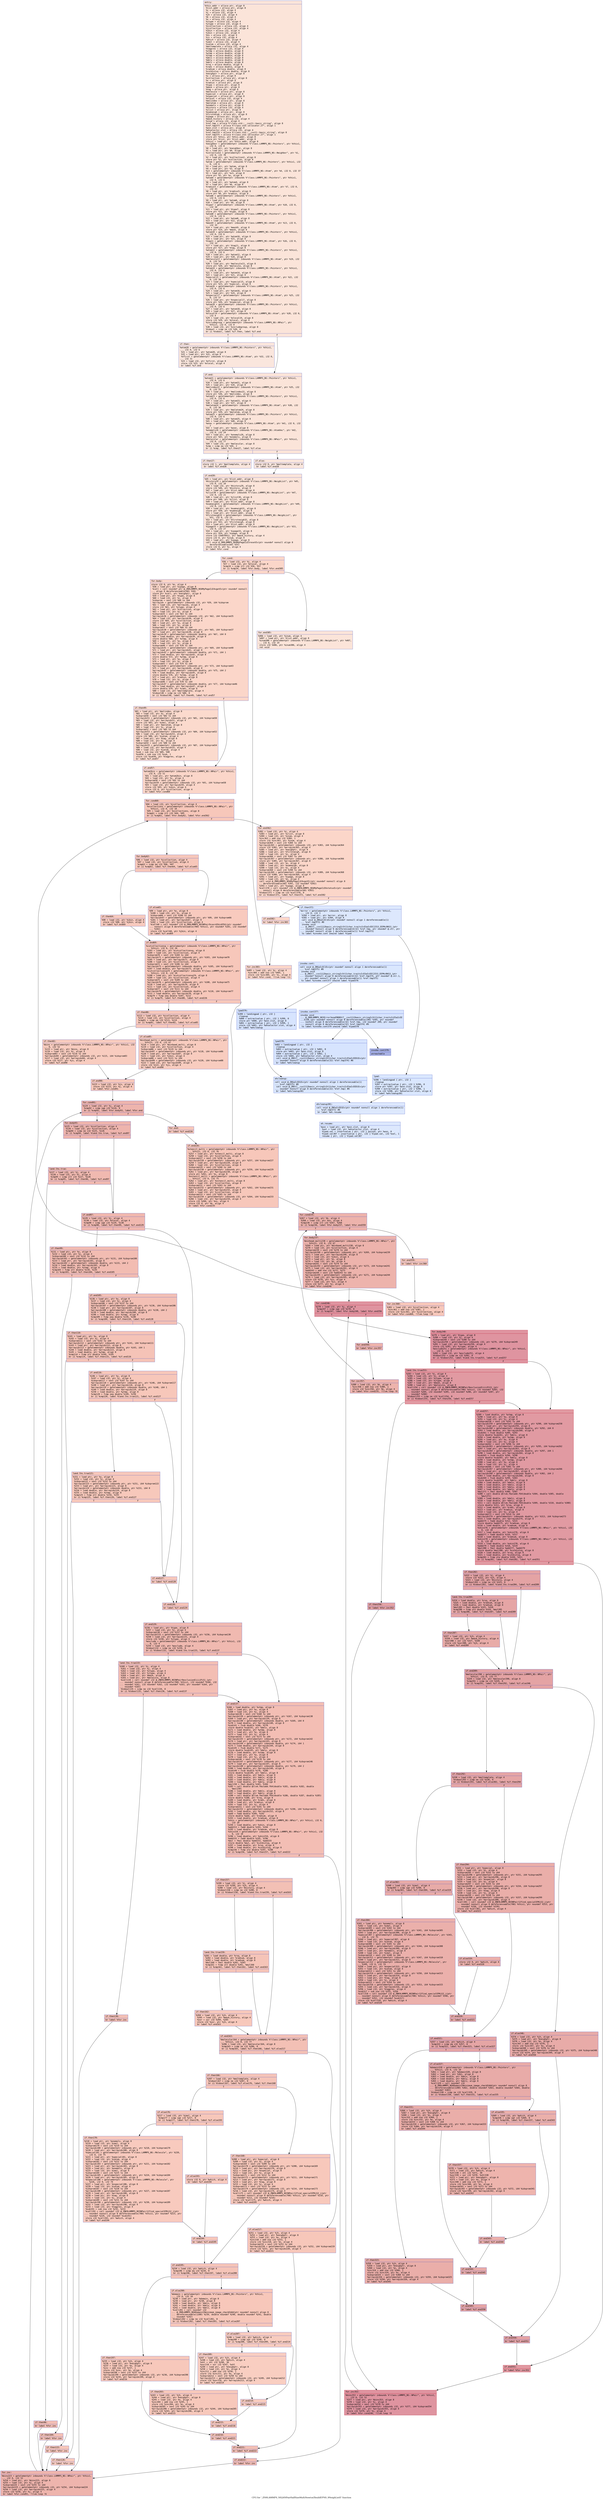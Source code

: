 digraph "CFG for '_ZN9LAMMPS_NS24NPairHalfSizeMultiNewton5buildEPNS_9NeighListE' function" {
	label="CFG for '_ZN9LAMMPS_NS24NPairHalfSizeMultiNewton5buildEPNS_9NeighListE' function";

	Node0x556035986cc0 [shape=record,color="#3d50c3ff", style=filled, fillcolor="#f5c1a970" fontname="Courier",label="{entry:\l|  %this.addr = alloca ptr, align 8\l  %list.addr = alloca ptr, align 8\l  %i = alloca i32, align 4\l  %j = alloca i32, align 4\l  %jh = alloca i32, align 4\l  %k = alloca i32, align 4\l  %n = alloca i32, align 4\l  %itype = alloca i32, align 4\l  %jtype = alloca i32, align 4\l  %icollection = alloca i32, align 4\l  %jcollection = alloca i32, align 4\l  %ibin = alloca i32, align 4\l  %jbin = alloca i32, align 4\l  %ns = alloca i32, align 4\l  %js = alloca i32, align 4\l  %which = alloca i32, align 4\l  %imol = alloca i32, align 4\l  %iatom = alloca i32, align 4\l  %moltemplate = alloca i32, align 4\l  %tagprev = alloca i32, align 4\l  %xtmp = alloca double, align 8\l  %ytmp = alloca double, align 8\l  %ztmp = alloca double, align 8\l  %delx = alloca double, align 8\l  %dely = alloca double, align 8\l  %delz = alloca double, align 8\l  %rsq = alloca double, align 8\l  %radi = alloca double, align 8\l  %radsum = alloca double, align 8\l  %cutdistsq = alloca double, align 8\l  %neighptr = alloca ptr, align 8\l  %s = alloca ptr, align 8\l  %collection = alloca ptr, align 8\l  %x = alloca ptr, align 8\l  %radius = alloca ptr, align 8\l  %type = alloca ptr, align 8\l  %mask = alloca ptr, align 8\l  %tag = alloca ptr, align 8\l  %molecule = alloca ptr, align 8\l  %special = alloca ptr, align 8\l  %nspecial = alloca ptr, align 8\l  %nlocal = alloca i32, align 4\l  %molindex = alloca ptr, align 8\l  %molatom = alloca ptr, align 8\l  %onemols = alloca ptr, align 8\l  %history = alloca i32, align 4\l  %ilist = alloca ptr, align 8\l  %numneigh = alloca ptr, align 8\l  %firstneigh = alloca ptr, align 8\l  %ipage = alloca ptr, align 8\l  %mask_history = alloca i32, align 4\l  %inum = alloca i32, align 4\l  %ref.tmp = alloca %\"class.std::__cxx11::basic_string\", align 8\l  %ref.tmp373 = alloca %\"class.std::allocator.27\", align 1\l  %exn.slot = alloca ptr, align 8\l  %ehselector.slot = alloca i32, align 4\l  %ref.tmp374 = alloca %\"class.std::__cxx11::basic_string\", align 8\l  %ref.tmp375 = alloca %\"class.std::allocator.27\", align 1\l  store ptr %this, ptr %this.addr, align 8\l  store ptr %list, ptr %list.addr, align 8\l  %this1 = load ptr, ptr %this.addr, align 8\l  %neighbor = getelementptr inbounds %\"class.LAMMPS_NS::Pointers\", ptr %this1,\l... i32 0, i32 8\l  %0 = load ptr, ptr %neighbor, align 8\l  %1 = load ptr, ptr %0, align 8\l  %collection2 = getelementptr inbounds %\"class.LAMMPS_NS::Neighbor\", ptr %1,\l... i32 0, i32 76\l  %2 = load ptr, ptr %collection2, align 8\l  store ptr %2, ptr %collection, align 8\l  %atom = getelementptr inbounds %\"class.LAMMPS_NS::Pointers\", ptr %this1, i32\l... 0, i32 6\l  %3 = load ptr, ptr %atom, align 8\l  %4 = load ptr, ptr %3, align 8\l  %x3 = getelementptr inbounds %\"class.LAMMPS_NS::Atom\", ptr %4, i32 0, i32 37\l  %5 = load ptr, ptr %x3, align 8\l  store ptr %5, ptr %x, align 8\l  %atom4 = getelementptr inbounds %\"class.LAMMPS_NS::Pointers\", ptr %this1,\l... i32 0, i32 6\l  %6 = load ptr, ptr %atom4, align 8\l  %7 = load ptr, ptr %6, align 8\l  %radius5 = getelementptr inbounds %\"class.LAMMPS_NS::Atom\", ptr %7, i32 0,\l... i32 43\l  %8 = load ptr, ptr %radius5, align 8\l  store ptr %8, ptr %radius, align 8\l  %atom6 = getelementptr inbounds %\"class.LAMMPS_NS::Pointers\", ptr %this1,\l... i32 0, i32 6\l  %9 = load ptr, ptr %atom6, align 8\l  %10 = load ptr, ptr %9, align 8\l  %type7 = getelementptr inbounds %\"class.LAMMPS_NS::Atom\", ptr %10, i32 0,\l... i32 34\l  %11 = load ptr, ptr %type7, align 8\l  store ptr %11, ptr %type, align 8\l  %atom8 = getelementptr inbounds %\"class.LAMMPS_NS::Pointers\", ptr %this1,\l... i32 0, i32 6\l  %12 = load ptr, ptr %atom8, align 8\l  %13 = load ptr, ptr %12, align 8\l  %mask9 = getelementptr inbounds %\"class.LAMMPS_NS::Atom\", ptr %13, i32 0,\l... i32 35\l  %14 = load ptr, ptr %mask9, align 8\l  store ptr %14, ptr %mask, align 8\l  %atom10 = getelementptr inbounds %\"class.LAMMPS_NS::Pointers\", ptr %this1,\l... i32 0, i32 6\l  %15 = load ptr, ptr %atom10, align 8\l  %16 = load ptr, ptr %15, align 8\l  %tag11 = getelementptr inbounds %\"class.LAMMPS_NS::Atom\", ptr %16, i32 0,\l... i32 33\l  %17 = load ptr, ptr %tag11, align 8\l  store ptr %17, ptr %tag, align 8\l  %atom12 = getelementptr inbounds %\"class.LAMMPS_NS::Pointers\", ptr %this1,\l... i32 0, i32 6\l  %18 = load ptr, ptr %atom12, align 8\l  %19 = load ptr, ptr %18, align 8\l  %molecule13 = getelementptr inbounds %\"class.LAMMPS_NS::Atom\", ptr %19, i32\l... 0, i32 54\l  %20 = load ptr, ptr %molecule13, align 8\l  store ptr %20, ptr %molecule, align 8\l  %atom14 = getelementptr inbounds %\"class.LAMMPS_NS::Pointers\", ptr %this1,\l... i32 0, i32 6\l  %21 = load ptr, ptr %atom14, align 8\l  %22 = load ptr, ptr %21, align 8\l  %special15 = getelementptr inbounds %\"class.LAMMPS_NS::Atom\", ptr %22, i32\l... 0, i32 58\l  %23 = load ptr, ptr %special15, align 8\l  store ptr %23, ptr %special, align 8\l  %atom16 = getelementptr inbounds %\"class.LAMMPS_NS::Pointers\", ptr %this1,\l... i32 0, i32 6\l  %24 = load ptr, ptr %atom16, align 8\l  %25 = load ptr, ptr %24, align 8\l  %nspecial17 = getelementptr inbounds %\"class.LAMMPS_NS::Atom\", ptr %25, i32\l... 0, i32 57\l  %26 = load ptr, ptr %nspecial17, align 8\l  store ptr %26, ptr %nspecial, align 8\l  %atom18 = getelementptr inbounds %\"class.LAMMPS_NS::Pointers\", ptr %this1,\l... i32 0, i32 6\l  %27 = load ptr, ptr %atom18, align 8\l  %28 = load ptr, ptr %27, align 8\l  %nlocal19 = getelementptr inbounds %\"class.LAMMPS_NS::Atom\", ptr %28, i32 0,\l... i32 4\l  %29 = load i32, ptr %nlocal19, align 8\l  store i32 %29, ptr %nlocal, align 4\l  %includegroup = getelementptr inbounds %\"class.LAMMPS_NS::NPair\", ptr\l... %this1, i32 0, i32 8\l  %30 = load i32, ptr %includegroup, align 8\l  %tobool = icmp ne i32 %30, 0\l  br i1 %tobool, label %if.then, label %if.end\l|{<s0>T|<s1>F}}"];
	Node0x556035986cc0:s0 -> Node0x55603598dd80[tooltip="entry -> if.then\nProbability 62.50%" ];
	Node0x556035986cc0:s1 -> Node0x55603598ddf0[tooltip="entry -> if.end\nProbability 37.50%" ];
	Node0x55603598dd80 [shape=record,color="#3d50c3ff", style=filled, fillcolor="#f3c7b170" fontname="Courier",label="{if.then:\l|  %atom20 = getelementptr inbounds %\"class.LAMMPS_NS::Pointers\", ptr %this1,\l... i32 0, i32 6\l  %31 = load ptr, ptr %atom20, align 8\l  %32 = load ptr, ptr %31, align 8\l  %nfirst = getelementptr inbounds %\"class.LAMMPS_NS::Atom\", ptr %32, i32 0,\l... i32 31\l  %33 = load i32, ptr %nfirst, align 8\l  store i32 %33, ptr %nlocal, align 4\l  br label %if.end\l}"];
	Node0x55603598dd80 -> Node0x55603598ddf0[tooltip="if.then -> if.end\nProbability 100.00%" ];
	Node0x55603598ddf0 [shape=record,color="#3d50c3ff", style=filled, fillcolor="#f5c1a970" fontname="Courier",label="{if.end:\l|  %atom21 = getelementptr inbounds %\"class.LAMMPS_NS::Pointers\", ptr %this1,\l... i32 0, i32 6\l  %34 = load ptr, ptr %atom21, align 8\l  %35 = load ptr, ptr %34, align 8\l  %molindex22 = getelementptr inbounds %\"class.LAMMPS_NS::Atom\", ptr %35, i32\l... 0, i32 55\l  %36 = load ptr, ptr %molindex22, align 8\l  store ptr %36, ptr %molindex, align 8\l  %atom23 = getelementptr inbounds %\"class.LAMMPS_NS::Pointers\", ptr %this1,\l... i32 0, i32 6\l  %37 = load ptr, ptr %atom23, align 8\l  %38 = load ptr, ptr %37, align 8\l  %molatom24 = getelementptr inbounds %\"class.LAMMPS_NS::Atom\", ptr %38, i32\l... 0, i32 56\l  %39 = load ptr, ptr %molatom24, align 8\l  store ptr %39, ptr %molatom, align 8\l  %atom25 = getelementptr inbounds %\"class.LAMMPS_NS::Pointers\", ptr %this1,\l... i32 0, i32 6\l  %40 = load ptr, ptr %atom25, align 8\l  %41 = load ptr, ptr %40, align 8\l  %avec = getelementptr inbounds %\"class.LAMMPS_NS::Atom\", ptr %41, i32 0, i32\l... 2\l  %42 = load ptr, ptr %avec, align 8\l  %onemols26 = getelementptr inbounds %\"class.LAMMPS_NS::AtomVec\", ptr %42,\l... i32 0, i32 24\l  %43 = load ptr, ptr %onemols26, align 8\l  store ptr %43, ptr %onemols, align 8\l  %molecular = getelementptr inbounds %\"class.LAMMPS_NS::NPair\", ptr %this1,\l... i32 0, i32 77\l  %44 = load i32, ptr %molecular, align 8\l  %cmp = icmp eq i32 %44, 2\l  br i1 %cmp, label %if.then27, label %if.else\l|{<s0>T|<s1>F}}"];
	Node0x55603598ddf0:s0 -> Node0x556035989a00[tooltip="if.end -> if.then27\nProbability 50.00%" ];
	Node0x55603598ddf0:s1 -> Node0x556035989a80[tooltip="if.end -> if.else\nProbability 50.00%" ];
	Node0x556035989a00 [shape=record,color="#3d50c3ff", style=filled, fillcolor="#f3c7b170" fontname="Courier",label="{if.then27:\l|  store i32 1, ptr %moltemplate, align 4\l  br label %if.end28\l}"];
	Node0x556035989a00 -> Node0x556035989c40[tooltip="if.then27 -> if.end28\nProbability 100.00%" ];
	Node0x556035989a80 [shape=record,color="#3d50c3ff", style=filled, fillcolor="#f3c7b170" fontname="Courier",label="{if.else:\l|  store i32 0, ptr %moltemplate, align 4\l  br label %if.end28\l}"];
	Node0x556035989a80 -> Node0x556035989c40[tooltip="if.else -> if.end28\nProbability 100.00%" ];
	Node0x556035989c40 [shape=record,color="#3d50c3ff", style=filled, fillcolor="#f5c1a970" fontname="Courier",label="{if.end28:\l|  %45 = load ptr, ptr %list.addr, align 8\l  %history29 = getelementptr inbounds %\"class.LAMMPS_NS::NeighList\", ptr %45,\l... i32 0, i32 10\l  %46 = load i32, ptr %history29, align 8\l  store i32 %46, ptr %history, align 4\l  %47 = load ptr, ptr %list.addr, align 8\l  %ilist30 = getelementptr inbounds %\"class.LAMMPS_NS::NeighList\", ptr %47,\l... i32 0, i32 21\l  %48 = load ptr, ptr %ilist30, align 8\l  store ptr %48, ptr %ilist, align 8\l  %49 = load ptr, ptr %list.addr, align 8\l  %numneigh31 = getelementptr inbounds %\"class.LAMMPS_NS::NeighList\", ptr %49,\l... i32 0, i32 22\l  %50 = load ptr, ptr %numneigh31, align 8\l  store ptr %50, ptr %numneigh, align 8\l  %51 = load ptr, ptr %list.addr, align 8\l  %firstneigh32 = getelementptr inbounds %\"class.LAMMPS_NS::NeighList\", ptr\l... %51, i32 0, i32 23\l  %52 = load ptr, ptr %firstneigh32, align 8\l  store ptr %52, ptr %firstneigh, align 8\l  %53 = load ptr, ptr %list.addr, align 8\l  %ipage33 = getelementptr inbounds %\"class.LAMMPS_NS::NeighList\", ptr %53,\l... i32 0, i32 27\l  %54 = load ptr, ptr %ipage33, align 8\l  store ptr %54, ptr %ipage, align 8\l  store i32 536870912, ptr %mask_history, align 4\l  store i32 0, ptr %inum, align 4\l  %55 = load ptr, ptr %ipage, align 8\l  call void @_ZN9LAMMPS_NS6MyPageIiE5resetEv(ptr noundef nonnull align 8\l... dereferenceable(60) %55)\l  store i32 0, ptr %i, align 4\l  br label %for.cond\l}"];
	Node0x556035989c40 -> Node0x556035991c90[tooltip="if.end28 -> for.cond\nProbability 100.00%" ];
	Node0x556035991c90 [shape=record,color="#3d50c3ff", style=filled, fillcolor="#f6a38570" fontname="Courier",label="{for.cond:\l|  %56 = load i32, ptr %i, align 4\l  %57 = load i32, ptr %nlocal, align 4\l  %cmp34 = icmp slt i32 %56, %57\l  br i1 %cmp34, label %for.body, label %for.end385\l|{<s0>T|<s1>F}}"];
	Node0x556035991c90:s0 -> Node0x556035991f40[tooltip="for.cond -> for.body\nProbability 96.88%" ];
	Node0x556035991c90:s1 -> Node0x556035991fc0[tooltip="for.cond -> for.end385\nProbability 3.12%" ];
	Node0x556035991f40 [shape=record,color="#3d50c3ff", style=filled, fillcolor="#f6a38570" fontname="Courier",label="{for.body:\l|  store i32 0, ptr %n, align 4\l  %58 = load ptr, ptr %ipage, align 8\l  %call = call noundef ptr @_ZN9LAMMPS_NS6MyPageIiE4vgetEv(ptr noundef nonnull\l... align 8 dereferenceable(60) %58)\l  store ptr %call, ptr %neighptr, align 8\l  %59 = load ptr, ptr %type, align 8\l  %60 = load i32, ptr %i, align 4\l  %idxprom = sext i32 %60 to i64\l  %arrayidx = getelementptr inbounds i32, ptr %59, i64 %idxprom\l  %61 = load i32, ptr %arrayidx, align 4\l  store i32 %61, ptr %itype, align 4\l  %62 = load ptr, ptr %collection, align 8\l  %63 = load i32, ptr %i, align 4\l  %idxprom35 = sext i32 %63 to i64\l  %arrayidx36 = getelementptr inbounds i32, ptr %62, i64 %idxprom35\l  %64 = load i32, ptr %arrayidx36, align 4\l  store i32 %64, ptr %icollection, align 4\l  %65 = load ptr, ptr %x, align 8\l  %66 = load i32, ptr %i, align 4\l  %idxprom37 = sext i32 %66 to i64\l  %arrayidx38 = getelementptr inbounds ptr, ptr %65, i64 %idxprom37\l  %67 = load ptr, ptr %arrayidx38, align 8\l  %arrayidx39 = getelementptr inbounds double, ptr %67, i64 0\l  %68 = load double, ptr %arrayidx39, align 8\l  store double %68, ptr %xtmp, align 8\l  %69 = load ptr, ptr %x, align 8\l  %70 = load i32, ptr %i, align 4\l  %idxprom40 = sext i32 %70 to i64\l  %arrayidx41 = getelementptr inbounds ptr, ptr %69, i64 %idxprom40\l  %71 = load ptr, ptr %arrayidx41, align 8\l  %arrayidx42 = getelementptr inbounds double, ptr %71, i64 1\l  %72 = load double, ptr %arrayidx42, align 8\l  store double %72, ptr %ytmp, align 8\l  %73 = load ptr, ptr %x, align 8\l  %74 = load i32, ptr %i, align 4\l  %idxprom43 = sext i32 %74 to i64\l  %arrayidx44 = getelementptr inbounds ptr, ptr %73, i64 %idxprom43\l  %75 = load ptr, ptr %arrayidx44, align 8\l  %arrayidx45 = getelementptr inbounds double, ptr %75, i64 2\l  %76 = load double, ptr %arrayidx45, align 8\l  store double %76, ptr %ztmp, align 8\l  %77 = load ptr, ptr %radius, align 8\l  %78 = load i32, ptr %i, align 4\l  %idxprom46 = sext i32 %78 to i64\l  %arrayidx47 = getelementptr inbounds double, ptr %77, i64 %idxprom46\l  %79 = load double, ptr %arrayidx47, align 8\l  store double %79, ptr %radi, align 8\l  %80 = load i32, ptr %moltemplate, align 4\l  %tobool48 = icmp ne i32 %80, 0\l  br i1 %tobool48, label %if.then49, label %if.end57\l|{<s0>T|<s1>F}}"];
	Node0x556035991f40:s0 -> Node0x556035993fb0[tooltip="for.body -> if.then49\nProbability 62.50%" ];
	Node0x556035991f40:s1 -> Node0x556035994090[tooltip="for.body -> if.end57\nProbability 37.50%" ];
	Node0x556035993fb0 [shape=record,color="#3d50c3ff", style=filled, fillcolor="#f7ac8e70" fontname="Courier",label="{if.then49:\l|  %81 = load ptr, ptr %molindex, align 8\l  %82 = load i32, ptr %i, align 4\l  %idxprom50 = sext i32 %82 to i64\l  %arrayidx51 = getelementptr inbounds i32, ptr %81, i64 %idxprom50\l  %83 = load i32, ptr %arrayidx51, align 4\l  store i32 %83, ptr %imol, align 4\l  %84 = load ptr, ptr %molatom, align 8\l  %85 = load i32, ptr %i, align 4\l  %idxprom52 = sext i32 %85 to i64\l  %arrayidx53 = getelementptr inbounds i32, ptr %84, i64 %idxprom52\l  %86 = load i32, ptr %arrayidx53, align 4\l  store i32 %86, ptr %iatom, align 4\l  %87 = load ptr, ptr %tag, align 8\l  %88 = load i32, ptr %i, align 4\l  %idxprom54 = sext i32 %88 to i64\l  %arrayidx55 = getelementptr inbounds i32, ptr %87, i64 %idxprom54\l  %89 = load i32, ptr %arrayidx55, align 4\l  %90 = load i32, ptr %iatom, align 4\l  %sub = sub nsw i32 %89, %90\l  %sub56 = sub nsw i32 %sub, 1\l  store i32 %sub56, ptr %tagprev, align 4\l  br label %if.end57\l}"];
	Node0x556035993fb0 -> Node0x556035994090[tooltip="if.then49 -> if.end57\nProbability 100.00%" ];
	Node0x556035994090 [shape=record,color="#3d50c3ff", style=filled, fillcolor="#f6a38570" fontname="Courier",label="{if.end57:\l|  %atom2bin = getelementptr inbounds %\"class.LAMMPS_NS::NPair\", ptr %this1,\l... i32 0, i32 51\l  %91 = load ptr, ptr %atom2bin, align 8\l  %92 = load i32, ptr %i, align 4\l  %idxprom58 = sext i32 %92 to i64\l  %arrayidx59 = getelementptr inbounds i32, ptr %91, i64 %idxprom58\l  %93 = load i32, ptr %arrayidx59, align 4\l  store i32 %93, ptr %ibin, align 4\l  store i32 0, ptr %jcollection, align 4\l  br label %for.cond60\l}"];
	Node0x556035994090 -> Node0x556035995470[tooltip="if.end57 -> for.cond60\nProbability 100.00%" ];
	Node0x556035995470 [shape=record,color="#3d50c3ff", style=filled, fillcolor="#ec7f6370" fontname="Courier",label="{for.cond60:\l|  %94 = load i32, ptr %jcollection, align 4\l  %ncollections = getelementptr inbounds %\"class.LAMMPS_NS::NPair\", ptr\l... %this1, i32 0, i32 18\l  %95 = load i32, ptr %ncollections, align 8\l  %cmp61 = icmp slt i32 %94, %95\l  br i1 %cmp61, label %for.body62, label %for.end362\l|{<s0>T|<s1>F}}"];
	Node0x556035995470:s0 -> Node0x556035990680[tooltip="for.cond60 -> for.body62\nProbability 96.88%" ];
	Node0x556035995470:s1 -> Node0x556035990700[tooltip="for.cond60 -> for.end362\nProbability 3.12%" ];
	Node0x556035990680 [shape=record,color="#3d50c3ff", style=filled, fillcolor="#ec7f6370" fontname="Courier",label="{for.body62:\l|  %96 = load i32, ptr %icollection, align 4\l  %97 = load i32, ptr %jcollection, align 4\l  %cmp63 = icmp eq i32 %96, %97\l  br i1 %cmp63, label %if.then64, label %if.else65\l|{<s0>T|<s1>F}}"];
	Node0x556035990680:s0 -> Node0x5560359909e0[tooltip="for.body62 -> if.then64\nProbability 50.00%" ];
	Node0x556035990680:s1 -> Node0x556035990a60[tooltip="for.body62 -> if.else65\nProbability 50.00%" ];
	Node0x5560359909e0 [shape=record,color="#3d50c3ff", style=filled, fillcolor="#ef886b70" fontname="Courier",label="{if.then64:\l|  %98 = load i32, ptr %ibin, align 4\l  store i32 %98, ptr %jbin, align 4\l  br label %if.end69\l}"];
	Node0x5560359909e0 -> Node0x556035990d10[tooltip="if.then64 -> if.end69\nProbability 100.00%" ];
	Node0x556035990a60 [shape=record,color="#3d50c3ff", style=filled, fillcolor="#ef886b70" fontname="Courier",label="{if.else65:\l|  %99 = load ptr, ptr %x, align 8\l  %100 = load i32, ptr %i, align 4\l  %idxprom66 = sext i32 %100 to i64\l  %arrayidx67 = getelementptr inbounds ptr, ptr %99, i64 %idxprom66\l  %101 = load ptr, ptr %arrayidx67, align 8\l  %102 = load i32, ptr %jcollection, align 4\l  %call68 = call noundef i32 @_ZN9LAMMPS_NS5NPair9coord2binEPdi(ptr noundef\l... nonnull align 8 dereferenceable(708) %this1, ptr noundef %101, i32 noundef\l... %102)\l  store i32 %call68, ptr %jbin, align 4\l  br label %if.end69\l}"];
	Node0x556035990a60 -> Node0x556035990d10[tooltip="if.else65 -> if.end69\nProbability 100.00%" ];
	Node0x556035990d10 [shape=record,color="#3d50c3ff", style=filled, fillcolor="#ec7f6370" fontname="Courier",label="{if.end69:\l|  %cutcollectionsq = getelementptr inbounds %\"class.LAMMPS_NS::NPair\", ptr\l... %this1, i32 0, i32 20\l  %103 = load ptr, ptr %cutcollectionsq, align 8\l  %104 = load i32, ptr %icollection, align 4\l  %idxprom70 = sext i32 %104 to i64\l  %arrayidx71 = getelementptr inbounds ptr, ptr %103, i64 %idxprom70\l  %105 = load ptr, ptr %arrayidx71, align 8\l  %106 = load i32, ptr %icollection, align 4\l  %idxprom72 = sext i32 %106 to i64\l  %arrayidx73 = getelementptr inbounds double, ptr %105, i64 %idxprom72\l  %107 = load double, ptr %arrayidx73, align 8\l  %cutcollectionsq74 = getelementptr inbounds %\"class.LAMMPS_NS::NPair\", ptr\l... %this1, i32 0, i32 20\l  %108 = load ptr, ptr %cutcollectionsq74, align 8\l  %109 = load i32, ptr %jcollection, align 4\l  %idxprom75 = sext i32 %109 to i64\l  %arrayidx76 = getelementptr inbounds ptr, ptr %108, i64 %idxprom75\l  %110 = load ptr, ptr %arrayidx76, align 8\l  %111 = load i32, ptr %jcollection, align 4\l  %idxprom77 = sext i32 %111 to i64\l  %arrayidx78 = getelementptr inbounds double, ptr %110, i64 %idxprom77\l  %112 = load double, ptr %arrayidx78, align 8\l  %cmp79 = fcmp oeq double %107, %112\l  br i1 %cmp79, label %if.then80, label %if.end226\l|{<s0>T|<s1>F}}"];
	Node0x556035990d10:s0 -> Node0x556035997b00[tooltip="if.end69 -> if.then80\nProbability 62.50%" ];
	Node0x556035990d10:s1 -> Node0x556035997b80[tooltip="if.end69 -> if.end226\nProbability 37.50%" ];
	Node0x556035997b00 [shape=record,color="#3d50c3ff", style=filled, fillcolor="#ed836670" fontname="Courier",label="{if.then80:\l|  %113 = load i32, ptr %icollection, align 4\l  %114 = load i32, ptr %jcollection, align 4\l  %cmp81 = icmp eq i32 %113, %114\l  br i1 %cmp81, label %if.then82, label %if.else85\l|{<s0>T|<s1>F}}"];
	Node0x556035997b00:s0 -> Node0x556035997ec0[tooltip="if.then80 -> if.then82\nProbability 50.00%" ];
	Node0x556035997b00:s1 -> Node0x556035997f10[tooltip="if.then80 -> if.else85\nProbability 50.00%" ];
	Node0x556035997ec0 [shape=record,color="#3d50c3ff", style=filled, fillcolor="#f08b6e70" fontname="Courier",label="{if.then82:\l|  %bins = getelementptr inbounds %\"class.LAMMPS_NS::NPair\", ptr %this1, i32\l... 0, i32 52\l  %115 = load ptr, ptr %bins, align 8\l  %116 = load i32, ptr %i, align 4\l  %idxprom83 = sext i32 %116 to i64\l  %arrayidx84 = getelementptr inbounds i32, ptr %115, i64 %idxprom83\l  %117 = load i32, ptr %arrayidx84, align 4\l  store i32 %117, ptr %js, align 4\l  br label %if.end90\l}"];
	Node0x556035997ec0 -> Node0x556035998540[tooltip="if.then82 -> if.end90\nProbability 100.00%" ];
	Node0x556035997f10 [shape=record,color="#3d50c3ff", style=filled, fillcolor="#f08b6e70" fontname="Courier",label="{if.else85:\l|  %binhead_multi = getelementptr inbounds %\"class.LAMMPS_NS::NPair\", ptr\l... %this1, i32 0, i32 67\l  %118 = load ptr, ptr %binhead_multi, align 8\l  %119 = load i32, ptr %jcollection, align 4\l  %idxprom86 = sext i32 %119 to i64\l  %arrayidx87 = getelementptr inbounds ptr, ptr %118, i64 %idxprom86\l  %120 = load ptr, ptr %arrayidx87, align 8\l  %121 = load i32, ptr %jbin, align 4\l  %idxprom88 = sext i32 %121 to i64\l  %arrayidx89 = getelementptr inbounds i32, ptr %120, i64 %idxprom88\l  %122 = load i32, ptr %arrayidx89, align 4\l  store i32 %122, ptr %js, align 4\l  br label %if.end90\l}"];
	Node0x556035997f10 -> Node0x556035998540[tooltip="if.else85 -> if.end90\nProbability 100.00%" ];
	Node0x556035998540 [shape=record,color="#3d50c3ff", style=filled, fillcolor="#ed836670" fontname="Courier",label="{if.end90:\l|  %123 = load i32, ptr %js, align 4\l  store i32 %123, ptr %j, align 4\l  br label %for.cond91\l}"];
	Node0x556035998540 -> Node0x55603598cf20[tooltip="if.end90 -> for.cond91\nProbability 100.00%" ];
	Node0x55603598cf20 [shape=record,color="#3d50c3ff", style=filled, fillcolor="#d8564670" fontname="Courier",label="{for.cond91:\l|  %124 = load i32, ptr %j, align 4\l  %cmp92 = icmp sge i32 %124, 0\l  br i1 %cmp92, label %for.body93, label %for.end\l|{<s0>T|<s1>F}}"];
	Node0x55603598cf20:s0 -> Node0x55603598d140[tooltip="for.cond91 -> for.body93\nProbability 96.88%" ];
	Node0x55603598cf20:s1 -> Node0x55603598d1c0[tooltip="for.cond91 -> for.end\nProbability 3.12%" ];
	Node0x55603598d140 [shape=record,color="#3d50c3ff", style=filled, fillcolor="#d8564670" fontname="Courier",label="{for.body93:\l|  %125 = load i32, ptr %icollection, align 4\l  %126 = load i32, ptr %jcollection, align 4\l  %cmp94 = icmp ne i32 %125, %126\l  br i1 %cmp94, label %land.lhs.true, label %if.end97\l|{<s0>T|<s1>F}}"];
	Node0x55603598d140:s0 -> Node0x55603598d490[tooltip="for.body93 -> land.lhs.true\nProbability 50.00%" ];
	Node0x55603598d140:s1 -> Node0x55603598d510[tooltip="for.body93 -> if.end97\nProbability 50.00%" ];
	Node0x55603598d490 [shape=record,color="#3d50c3ff", style=filled, fillcolor="#de614d70" fontname="Courier",label="{land.lhs.true:\l|  %127 = load i32, ptr %j, align 4\l  %128 = load i32, ptr %i, align 4\l  %cmp95 = icmp slt i32 %127, %128\l  br i1 %cmp95, label %if.then96, label %if.end97\l|{<s0>T|<s1>F}}"];
	Node0x55603598d490:s0 -> Node0x55603598d850[tooltip="land.lhs.true -> if.then96\nProbability 50.00%" ];
	Node0x55603598d490:s1 -> Node0x55603598d510[tooltip="land.lhs.true -> if.end97\nProbability 50.00%" ];
	Node0x55603598d850 [shape=record,color="#3d50c3ff", style=filled, fillcolor="#e36c5570" fontname="Courier",label="{if.then96:\l|  br label %for.inc\l}"];
	Node0x55603598d850 -> Node0x55603598d980[tooltip="if.then96 -> for.inc\nProbability 100.00%" ];
	Node0x55603598d510 [shape=record,color="#3d50c3ff", style=filled, fillcolor="#dc5d4a70" fontname="Courier",label="{if.end97:\l|  %129 = load i32, ptr %j, align 4\l  %130 = load i32, ptr %nlocal, align 4\l  %cmp98 = icmp sge i32 %129, %130\l  br i1 %cmp98, label %if.then99, label %if.end129\l|{<s0>T|<s1>F}}"];
	Node0x55603598d510:s0 -> Node0x55603599abd0[tooltip="if.end97 -> if.then99\nProbability 50.00%" ];
	Node0x55603598d510:s1 -> Node0x55603599ac50[tooltip="if.end97 -> if.end129\nProbability 50.00%" ];
	Node0x55603599abd0 [shape=record,color="#3d50c3ff", style=filled, fillcolor="#e1675170" fontname="Courier",label="{if.then99:\l|  %131 = load ptr, ptr %x, align 8\l  %132 = load i32, ptr %j, align 4\l  %idxprom100 = sext i32 %132 to i64\l  %arrayidx101 = getelementptr inbounds ptr, ptr %131, i64 %idxprom100\l  %133 = load ptr, ptr %arrayidx101, align 8\l  %arrayidx102 = getelementptr inbounds double, ptr %133, i64 2\l  %134 = load double, ptr %arrayidx102, align 8\l  %135 = load double, ptr %ztmp, align 8\l  %cmp103 = fcmp olt double %134, %135\l  br i1 %cmp103, label %if.then104, label %if.end105\l|{<s0>T|<s1>F}}"];
	Node0x55603599abd0:s0 -> Node0x55603598f810[tooltip="if.then99 -> if.then104\nProbability 50.00%" ];
	Node0x55603599abd0:s1 -> Node0x55603598f890[tooltip="if.then99 -> if.end105\nProbability 50.00%" ];
	Node0x55603598f810 [shape=record,color="#3d50c3ff", style=filled, fillcolor="#e5705870" fontname="Courier",label="{if.then104:\l|  br label %for.inc\l}"];
	Node0x55603598f810 -> Node0x55603598d980[tooltip="if.then104 -> for.inc\nProbability 100.00%" ];
	Node0x55603598f890 [shape=record,color="#3d50c3ff", style=filled, fillcolor="#e5705870" fontname="Courier",label="{if.end105:\l|  %136 = load ptr, ptr %x, align 8\l  %137 = load i32, ptr %j, align 4\l  %idxprom106 = sext i32 %137 to i64\l  %arrayidx107 = getelementptr inbounds ptr, ptr %136, i64 %idxprom106\l  %138 = load ptr, ptr %arrayidx107, align 8\l  %arrayidx108 = getelementptr inbounds double, ptr %138, i64 2\l  %139 = load double, ptr %arrayidx108, align 8\l  %140 = load double, ptr %ztmp, align 8\l  %cmp109 = fcmp oeq double %139, %140\l  br i1 %cmp109, label %if.then110, label %if.end128\l|{<s0>T|<s1>F}}"];
	Node0x55603598f890:s0 -> Node0x556035990000[tooltip="if.end105 -> if.then110\nProbability 62.50%" ];
	Node0x55603598f890:s1 -> Node0x556035990080[tooltip="if.end105 -> if.end128\nProbability 37.50%" ];
	Node0x556035990000 [shape=record,color="#3d50c3ff", style=filled, fillcolor="#e8765c70" fontname="Courier",label="{if.then110:\l|  %141 = load ptr, ptr %x, align 8\l  %142 = load i32, ptr %j, align 4\l  %idxprom111 = sext i32 %142 to i64\l  %arrayidx112 = getelementptr inbounds ptr, ptr %141, i64 %idxprom111\l  %143 = load ptr, ptr %arrayidx112, align 8\l  %arrayidx113 = getelementptr inbounds double, ptr %143, i64 1\l  %144 = load double, ptr %arrayidx113, align 8\l  %145 = load double, ptr %ytmp, align 8\l  %cmp114 = fcmp olt double %144, %145\l  br i1 %cmp114, label %if.then115, label %if.end116\l|{<s0>T|<s1>F}}"];
	Node0x556035990000:s0 -> Node0x55603599ce70[tooltip="if.then110 -> if.then115\nProbability 50.00%" ];
	Node0x556035990000:s1 -> Node0x55603599cef0[tooltip="if.then110 -> if.end116\nProbability 50.00%" ];
	Node0x55603599ce70 [shape=record,color="#3d50c3ff", style=filled, fillcolor="#ec7f6370" fontname="Courier",label="{if.then115:\l|  br label %for.inc\l}"];
	Node0x55603599ce70 -> Node0x55603598d980[tooltip="if.then115 -> for.inc\nProbability 100.00%" ];
	Node0x55603599cef0 [shape=record,color="#3d50c3ff", style=filled, fillcolor="#ec7f6370" fontname="Courier",label="{if.end116:\l|  %146 = load ptr, ptr %x, align 8\l  %147 = load i32, ptr %j, align 4\l  %idxprom117 = sext i32 %147 to i64\l  %arrayidx118 = getelementptr inbounds ptr, ptr %146, i64 %idxprom117\l  %148 = load ptr, ptr %arrayidx118, align 8\l  %arrayidx119 = getelementptr inbounds double, ptr %148, i64 1\l  %149 = load double, ptr %arrayidx119, align 8\l  %150 = load double, ptr %ytmp, align 8\l  %cmp120 = fcmp oeq double %149, %150\l  br i1 %cmp120, label %land.lhs.true121, label %if.end127\l|{<s0>T|<s1>F}}"];
	Node0x55603599cef0:s0 -> Node0x55603599d690[tooltip="if.end116 -> land.lhs.true121\nProbability 62.50%" ];
	Node0x55603599cef0:s1 -> Node0x55603599d730[tooltip="if.end116 -> if.end127\nProbability 37.50%" ];
	Node0x55603599d690 [shape=record,color="#3d50c3ff", style=filled, fillcolor="#ed836670" fontname="Courier",label="{land.lhs.true121:\l|  %151 = load ptr, ptr %x, align 8\l  %152 = load i32, ptr %j, align 4\l  %idxprom122 = sext i32 %152 to i64\l  %arrayidx123 = getelementptr inbounds ptr, ptr %151, i64 %idxprom122\l  %153 = load ptr, ptr %arrayidx123, align 8\l  %arrayidx124 = getelementptr inbounds double, ptr %153, i64 0\l  %154 = load double, ptr %arrayidx124, align 8\l  %155 = load double, ptr %xtmp, align 8\l  %cmp125 = fcmp olt double %154, %155\l  br i1 %cmp125, label %if.then126, label %if.end127\l|{<s0>T|<s1>F}}"];
	Node0x55603599d690:s0 -> Node0x55603599ddb0[tooltip="land.lhs.true121 -> if.then126\nProbability 50.00%" ];
	Node0x55603599d690:s1 -> Node0x55603599d730[tooltip="land.lhs.true121 -> if.end127\nProbability 50.00%" ];
	Node0x55603599ddb0 [shape=record,color="#3d50c3ff", style=filled, fillcolor="#f08b6e70" fontname="Courier",label="{if.then126:\l|  br label %for.inc\l}"];
	Node0x55603599ddb0 -> Node0x55603598d980[tooltip="if.then126 -> for.inc\nProbability 100.00%" ];
	Node0x55603599d730 [shape=record,color="#3d50c3ff", style=filled, fillcolor="#ed836670" fontname="Courier",label="{if.end127:\l|  br label %if.end128\l}"];
	Node0x55603599d730 -> Node0x556035990080[tooltip="if.end127 -> if.end128\nProbability 100.00%" ];
	Node0x556035990080 [shape=record,color="#3d50c3ff", style=filled, fillcolor="#e8765c70" fontname="Courier",label="{if.end128:\l|  br label %if.end129\l}"];
	Node0x556035990080 -> Node0x55603599ac50[tooltip="if.end128 -> if.end129\nProbability 100.00%" ];
	Node0x55603599ac50 [shape=record,color="#3d50c3ff", style=filled, fillcolor="#de614d70" fontname="Courier",label="{if.end129:\l|  %156 = load ptr, ptr %type, align 8\l  %157 = load i32, ptr %j, align 4\l  %idxprom130 = sext i32 %157 to i64\l  %arrayidx131 = getelementptr inbounds i32, ptr %156, i64 %idxprom130\l  %158 = load i32, ptr %arrayidx131, align 4\l  store i32 %158, ptr %jtype, align 4\l  %exclude = getelementptr inbounds %\"class.LAMMPS_NS::NPair\", ptr %this1, i32\l... 0, i32 9\l  %159 = load i32, ptr %exclude, align 4\l  %tobool132 = icmp ne i32 %159, 0\l  br i1 %tobool132, label %land.lhs.true133, label %if.end137\l|{<s0>T|<s1>F}}"];
	Node0x55603599ac50:s0 -> Node0x55603599e610[tooltip="if.end129 -> land.lhs.true133\nProbability 62.50%" ];
	Node0x55603599ac50:s1 -> Node0x55603599e6b0[tooltip="if.end129 -> if.end137\nProbability 37.50%" ];
	Node0x55603599e610 [shape=record,color="#3d50c3ff", style=filled, fillcolor="#e36c5570" fontname="Courier",label="{land.lhs.true133:\l|  %160 = load i32, ptr %i, align 4\l  %161 = load i32, ptr %j, align 4\l  %162 = load i32, ptr %itype, align 4\l  %163 = load i32, ptr %jtype, align 4\l  %164 = load ptr, ptr %mask, align 8\l  %165 = load ptr, ptr %molecule, align 8\l  %call134 = call noundef i32 @_ZNK9LAMMPS_NS5NPair9exclusionEiiiiPiS1_(ptr\l... noundef nonnull align 8 dereferenceable(708) %this1, i32 noundef %160, i32\l... noundef %161, i32 noundef %162, i32 noundef %163, ptr noundef %164, ptr\l... noundef %165)\l  %tobool135 = icmp ne i32 %call134, 0\l  br i1 %tobool135, label %if.then136, label %if.end137\l|{<s0>T|<s1>F}}"];
	Node0x55603599e610:s0 -> Node0x55603599edf0[tooltip="land.lhs.true133 -> if.then136\nProbability 62.50%" ];
	Node0x55603599e610:s1 -> Node0x55603599e6b0[tooltip="land.lhs.true133 -> if.end137\nProbability 37.50%" ];
	Node0x55603599edf0 [shape=record,color="#3d50c3ff", style=filled, fillcolor="#e5705870" fontname="Courier",label="{if.then136:\l|  br label %for.inc\l}"];
	Node0x55603599edf0 -> Node0x55603598d980[tooltip="if.then136 -> for.inc\nProbability 100.00%" ];
	Node0x55603599e6b0 [shape=record,color="#3d50c3ff", style=filled, fillcolor="#e36c5570" fontname="Courier",label="{if.end137:\l|  %166 = load double, ptr %xtmp, align 8\l  %167 = load ptr, ptr %x, align 8\l  %168 = load i32, ptr %j, align 4\l  %idxprom138 = sext i32 %168 to i64\l  %arrayidx139 = getelementptr inbounds ptr, ptr %167, i64 %idxprom138\l  %169 = load ptr, ptr %arrayidx139, align 8\l  %arrayidx140 = getelementptr inbounds double, ptr %169, i64 0\l  %170 = load double, ptr %arrayidx140, align 8\l  %sub141 = fsub double %166, %170\l  store double %sub141, ptr %delx, align 8\l  %171 = load double, ptr %ytmp, align 8\l  %172 = load ptr, ptr %x, align 8\l  %173 = load i32, ptr %j, align 4\l  %idxprom142 = sext i32 %173 to i64\l  %arrayidx143 = getelementptr inbounds ptr, ptr %172, i64 %idxprom142\l  %174 = load ptr, ptr %arrayidx143, align 8\l  %arrayidx144 = getelementptr inbounds double, ptr %174, i64 1\l  %175 = load double, ptr %arrayidx144, align 8\l  %sub145 = fsub double %171, %175\l  store double %sub145, ptr %dely, align 8\l  %176 = load double, ptr %ztmp, align 8\l  %177 = load ptr, ptr %x, align 8\l  %178 = load i32, ptr %j, align 4\l  %idxprom146 = sext i32 %178 to i64\l  %arrayidx147 = getelementptr inbounds ptr, ptr %177, i64 %idxprom146\l  %179 = load ptr, ptr %arrayidx147, align 8\l  %arrayidx148 = getelementptr inbounds double, ptr %179, i64 2\l  %180 = load double, ptr %arrayidx148, align 8\l  %sub149 = fsub double %176, %180\l  store double %sub149, ptr %delz, align 8\l  %181 = load double, ptr %delx, align 8\l  %182 = load double, ptr %delx, align 8\l  %183 = load double, ptr %dely, align 8\l  %184 = load double, ptr %dely, align 8\l  %mul150 = fmul double %183, %184\l  %185 = call double @llvm.fmuladd.f64(double %181, double %182, double\l... %mul150)\l  %186 = load double, ptr %delz, align 8\l  %187 = load double, ptr %delz, align 8\l  %188 = call double @llvm.fmuladd.f64(double %186, double %187, double %185)\l  store double %188, ptr %rsq, align 8\l  %189 = load double, ptr %radi, align 8\l  %190 = load ptr, ptr %radius, align 8\l  %191 = load i32, ptr %j, align 4\l  %idxprom151 = sext i32 %191 to i64\l  %arrayidx152 = getelementptr inbounds double, ptr %190, i64 %idxprom151\l  %192 = load double, ptr %arrayidx152, align 8\l  %add = fadd double %189, %192\l  store double %add, ptr %radsum, align 8\l  %193 = load double, ptr %radsum, align 8\l  %skin = getelementptr inbounds %\"class.LAMMPS_NS::NPair\", ptr %this1, i32 0,\l... i32 10\l  %194 = load double, ptr %skin, align 8\l  %add153 = fadd double %193, %194\l  %195 = load double, ptr %radsum, align 8\l  %skin154 = getelementptr inbounds %\"class.LAMMPS_NS::NPair\", ptr %this1, i32\l... 0, i32 10\l  %196 = load double, ptr %skin154, align 8\l  %add155 = fadd double %195, %196\l  %mul = fmul double %add153, %add155\l  store double %mul, ptr %cutdistsq, align 8\l  %197 = load double, ptr %rsq, align 8\l  %198 = load double, ptr %cutdistsq, align 8\l  %cmp156 = fcmp ole double %197, %198\l  br i1 %cmp156, label %if.then157, label %if.end222\l|{<s0>T|<s1>F}}"];
	Node0x55603599e6b0:s0 -> Node0x556035996240[tooltip="if.end137 -> if.then157\nProbability 50.00%" ];
	Node0x55603599e6b0:s1 -> Node0x5560359962c0[tooltip="if.end137 -> if.end222\nProbability 50.00%" ];
	Node0x556035996240 [shape=record,color="#3d50c3ff", style=filled, fillcolor="#e5705870" fontname="Courier",label="{if.then157:\l|  %199 = load i32, ptr %j, align 4\l  store i32 %199, ptr %jh, align 4\l  %200 = load i32, ptr %history, align 4\l  %tobool158 = icmp ne i32 %200, 0\l  br i1 %tobool158, label %land.lhs.true159, label %if.end163\l|{<s0>T|<s1>F}}"];
	Node0x556035996240:s0 -> Node0x556035996680[tooltip="if.then157 -> land.lhs.true159\nProbability 62.50%" ];
	Node0x556035996240:s1 -> Node0x556035996720[tooltip="if.then157 -> if.end163\nProbability 37.50%" ];
	Node0x556035996680 [shape=record,color="#3d50c3ff", style=filled, fillcolor="#e97a5f70" fontname="Courier",label="{land.lhs.true159:\l|  %201 = load double, ptr %rsq, align 8\l  %202 = load double, ptr %radsum, align 8\l  %203 = load double, ptr %radsum, align 8\l  %mul160 = fmul double %202, %203\l  %cmp161 = fcmp olt double %201, %mul160\l  br i1 %cmp161, label %if.then162, label %if.end163\l|{<s0>T|<s1>F}}"];
	Node0x556035996680:s0 -> Node0x5560359a2d40[tooltip="land.lhs.true159 -> if.then162\nProbability 50.00%" ];
	Node0x556035996680:s1 -> Node0x556035996720[tooltip="land.lhs.true159 -> if.end163\nProbability 50.00%" ];
	Node0x5560359a2d40 [shape=record,color="#3d50c3ff", style=filled, fillcolor="#ed836670" fontname="Courier",label="{if.then162:\l|  %204 = load i32, ptr %jh, align 4\l  %205 = load i32, ptr %mask_history, align 4\l  %xor = xor i32 %204, %205\l  store i32 %xor, ptr %jh, align 4\l  br label %if.end163\l}"];
	Node0x5560359a2d40 -> Node0x556035996720[tooltip="if.then162 -> if.end163\nProbability 100.00%" ];
	Node0x556035996720 [shape=record,color="#3d50c3ff", style=filled, fillcolor="#e5705870" fontname="Courier",label="{if.end163:\l|  %molecular164 = getelementptr inbounds %\"class.LAMMPS_NS::NPair\", ptr\l... %this1, i32 0, i32 77\l  %206 = load i32, ptr %molecular164, align 8\l  %cmp165 = icmp ne i32 %206, 0\l  br i1 %cmp165, label %if.then166, label %if.else217\l|{<s0>T|<s1>F}}"];
	Node0x556035996720:s0 -> Node0x5560359a32f0[tooltip="if.end163 -> if.then166\nProbability 62.50%" ];
	Node0x556035996720:s1 -> Node0x5560359a3370[tooltip="if.end163 -> if.else217\nProbability 37.50%" ];
	Node0x5560359a32f0 [shape=record,color="#3d50c3ff", style=filled, fillcolor="#e97a5f70" fontname="Courier",label="{if.then166:\l|  %207 = load i32, ptr %moltemplate, align 4\l  %tobool167 = icmp ne i32 %207, 0\l  br i1 %tobool167, label %if.else176, label %if.then168\l|{<s0>T|<s1>F}}"];
	Node0x5560359a32f0:s0 -> Node0x5560359a35e0[tooltip="if.then166 -> if.else176\nProbability 62.50%" ];
	Node0x5560359a32f0:s1 -> Node0x5560359a3660[tooltip="if.then166 -> if.then168\nProbability 37.50%" ];
	Node0x5560359a3660 [shape=record,color="#3d50c3ff", style=filled, fillcolor="#ed836670" fontname="Courier",label="{if.then168:\l|  %208 = load ptr, ptr %special, align 8\l  %209 = load i32, ptr %i, align 4\l  %idxprom169 = sext i32 %209 to i64\l  %arrayidx170 = getelementptr inbounds ptr, ptr %208, i64 %idxprom169\l  %210 = load ptr, ptr %arrayidx170, align 8\l  %211 = load ptr, ptr %nspecial, align 8\l  %212 = load i32, ptr %i, align 4\l  %idxprom171 = sext i32 %212 to i64\l  %arrayidx172 = getelementptr inbounds ptr, ptr %211, i64 %idxprom171\l  %213 = load ptr, ptr %arrayidx172, align 8\l  %214 = load ptr, ptr %tag, align 8\l  %215 = load i32, ptr %j, align 4\l  %idxprom173 = sext i32 %215 to i64\l  %arrayidx174 = getelementptr inbounds i32, ptr %214, i64 %idxprom173\l  %216 = load i32, ptr %arrayidx174, align 4\l  %call175 = call noundef i32 @_ZNK9LAMMPS_NS5NPair12find_specialEPKiS2_i(ptr\l... noundef nonnull align 8 dereferenceable(708) %this1, ptr noundef %210, ptr\l... noundef %213, i32 noundef %216)\l  store i32 %call175, ptr %which, align 4\l  br label %if.end195\l}"];
	Node0x5560359a3660 -> Node0x5560359a43a0[tooltip="if.then168 -> if.end195\nProbability 100.00%" ];
	Node0x5560359a35e0 [shape=record,color="#3d50c3ff", style=filled, fillcolor="#ec7f6370" fontname="Courier",label="{if.else176:\l|  %217 = load i32, ptr %imol, align 4\l  %cmp177 = icmp sge i32 %217, 0\l  br i1 %cmp177, label %if.then178, label %if.else193\l|{<s0>T|<s1>F}}"];
	Node0x5560359a35e0:s0 -> Node0x5560359a45d0[tooltip="if.else176 -> if.then178\nProbability 50.00%" ];
	Node0x5560359a35e0:s1 -> Node0x5560359a4650[tooltip="if.else176 -> if.else193\nProbability 50.00%" ];
	Node0x5560359a45d0 [shape=record,color="#3d50c3ff", style=filled, fillcolor="#ef886b70" fontname="Courier",label="{if.then178:\l|  %218 = load ptr, ptr %onemols, align 8\l  %219 = load i32, ptr %imol, align 4\l  %idxprom179 = sext i32 %219 to i64\l  %arrayidx180 = getelementptr inbounds ptr, ptr %218, i64 %idxprom179\l  %220 = load ptr, ptr %arrayidx180, align 8\l  %special181 = getelementptr inbounds %\"class.LAMMPS_NS::Molecule\", ptr %220,\l... i32 0, i32 75\l  %221 = load ptr, ptr %special181, align 8\l  %222 = load i32, ptr %iatom, align 4\l  %idxprom182 = sext i32 %222 to i64\l  %arrayidx183 = getelementptr inbounds ptr, ptr %221, i64 %idxprom182\l  %223 = load ptr, ptr %arrayidx183, align 8\l  %224 = load ptr, ptr %onemols, align 8\l  %225 = load i32, ptr %imol, align 4\l  %idxprom184 = sext i32 %225 to i64\l  %arrayidx185 = getelementptr inbounds ptr, ptr %224, i64 %idxprom184\l  %226 = load ptr, ptr %arrayidx185, align 8\l  %nspecial186 = getelementptr inbounds %\"class.LAMMPS_NS::Molecule\", ptr\l... %226, i32 0, i32 74\l  %227 = load ptr, ptr %nspecial186, align 8\l  %228 = load i32, ptr %iatom, align 4\l  %idxprom187 = sext i32 %228 to i64\l  %arrayidx188 = getelementptr inbounds ptr, ptr %227, i64 %idxprom187\l  %229 = load ptr, ptr %arrayidx188, align 8\l  %230 = load ptr, ptr %tag, align 8\l  %231 = load i32, ptr %j, align 4\l  %idxprom189 = sext i32 %231 to i64\l  %arrayidx190 = getelementptr inbounds i32, ptr %230, i64 %idxprom189\l  %232 = load i32, ptr %arrayidx190, align 4\l  %233 = load i32, ptr %tagprev, align 4\l  %sub191 = sub nsw i32 %232, %233\l  %call192 = call noundef i32 @_ZNK9LAMMPS_NS5NPair12find_specialEPKiS2_i(ptr\l... noundef nonnull align 8 dereferenceable(708) %this1, ptr noundef %223, ptr\l... noundef %229, i32 noundef %sub191)\l  store i32 %call192, ptr %which, align 4\l  br label %if.end194\l}"];
	Node0x5560359a45d0 -> Node0x5560359a5ca0[tooltip="if.then178 -> if.end194\nProbability 100.00%" ];
	Node0x5560359a4650 [shape=record,color="#3d50c3ff", style=filled, fillcolor="#ef886b70" fontname="Courier",label="{if.else193:\l|  store i32 0, ptr %which, align 4\l  br label %if.end194\l}"];
	Node0x5560359a4650 -> Node0x5560359a5ca0[tooltip="if.else193 -> if.end194\nProbability 100.00%" ];
	Node0x5560359a5ca0 [shape=record,color="#3d50c3ff", style=filled, fillcolor="#ec7f6370" fontname="Courier",label="{if.end194:\l|  br label %if.end195\l}"];
	Node0x5560359a5ca0 -> Node0x5560359a43a0[tooltip="if.end194 -> if.end195\nProbability 100.00%" ];
	Node0x5560359a43a0 [shape=record,color="#3d50c3ff", style=filled, fillcolor="#e97a5f70" fontname="Courier",label="{if.end195:\l|  %234 = load i32, ptr %which, align 4\l  %cmp196 = icmp eq i32 %234, 0\l  br i1 %cmp196, label %if.then197, label %if.else200\l|{<s0>T|<s1>F}}"];
	Node0x5560359a43a0:s0 -> Node0x5560359a5ff0[tooltip="if.end195 -> if.then197\nProbability 37.50%" ];
	Node0x5560359a43a0:s1 -> Node0x5560359a6070[tooltip="if.end195 -> if.else200\nProbability 62.50%" ];
	Node0x5560359a5ff0 [shape=record,color="#3d50c3ff", style=filled, fillcolor="#ed836670" fontname="Courier",label="{if.then197:\l|  %235 = load i32, ptr %jh, align 4\l  %236 = load ptr, ptr %neighptr, align 8\l  %237 = load i32, ptr %n, align 4\l  %inc = add nsw i32 %237, 1\l  store i32 %inc, ptr %n, align 4\l  %idxprom198 = sext i32 %237 to i64\l  %arrayidx199 = getelementptr inbounds i32, ptr %236, i64 %idxprom198\l  store i32 %235, ptr %arrayidx199, align 4\l  br label %if.end216\l}"];
	Node0x5560359a5ff0 -> Node0x5560359a6680[tooltip="if.then197 -> if.end216\nProbability 100.00%" ];
	Node0x5560359a6070 [shape=record,color="#3d50c3ff", style=filled, fillcolor="#ec7f6370" fontname="Courier",label="{if.else200:\l|  %domain = getelementptr inbounds %\"class.LAMMPS_NS::Pointers\", ptr %this1,\l... i32 0, i32 10\l  %238 = load ptr, ptr %domain, align 8\l  %239 = load ptr, ptr %238, align 8\l  %240 = load double, ptr %delx, align 8\l  %241 = load double, ptr %dely, align 8\l  %242 = load double, ptr %delz, align 8\l  %call201 = call noundef i32\l... @_ZN9LAMMPS_NS6Domain19minimum_image_checkEddd(ptr noundef nonnull align 8\l... dereferenceable(1200) %239, double noundef %240, double noundef %241, double\l... noundef %242)\l  %tobool202 = icmp ne i32 %call201, 0\l  br i1 %tobool202, label %if.then203, label %if.else207\l|{<s0>T|<s1>F}}"];
	Node0x5560359a6070:s0 -> Node0x5560359a6da0[tooltip="if.else200 -> if.then203\nProbability 62.50%" ];
	Node0x5560359a6070:s1 -> Node0x5560359a6e80[tooltip="if.else200 -> if.else207\nProbability 37.50%" ];
	Node0x5560359a6da0 [shape=record,color="#3d50c3ff", style=filled, fillcolor="#ed836670" fontname="Courier",label="{if.then203:\l|  %243 = load i32, ptr %jh, align 4\l  %244 = load ptr, ptr %neighptr, align 8\l  %245 = load i32, ptr %n, align 4\l  %inc204 = add nsw i32 %245, 1\l  store i32 %inc204, ptr %n, align 4\l  %idxprom205 = sext i32 %245 to i64\l  %arrayidx206 = getelementptr inbounds i32, ptr %244, i64 %idxprom205\l  store i32 %243, ptr %arrayidx206, align 4\l  br label %if.end215\l}"];
	Node0x5560359a6da0 -> Node0x5560359a74d0[tooltip="if.then203 -> if.end215\nProbability 100.00%" ];
	Node0x5560359a6e80 [shape=record,color="#3d50c3ff", style=filled, fillcolor="#f08b6e70" fontname="Courier",label="{if.else207:\l|  %246 = load i32, ptr %which, align 4\l  %cmp208 = icmp sgt i32 %246, 0\l  br i1 %cmp208, label %if.then209, label %if.end214\l|{<s0>T|<s1>F}}"];
	Node0x5560359a6e80:s0 -> Node0x5560359a76f0[tooltip="if.else207 -> if.then209\nProbability 62.50%" ];
	Node0x5560359a6e80:s1 -> Node0x5560359a7770[tooltip="if.else207 -> if.end214\nProbability 37.50%" ];
	Node0x5560359a76f0 [shape=record,color="#3d50c3ff", style=filled, fillcolor="#f2907270" fontname="Courier",label="{if.then209:\l|  %247 = load i32, ptr %jh, align 4\l  %248 = load i32, ptr %which, align 4\l  %shl = shl i32 %248, 30\l  %xor210 = xor i32 %247, %shl\l  %249 = load ptr, ptr %neighptr, align 8\l  %250 = load i32, ptr %n, align 4\l  %inc211 = add nsw i32 %250, 1\l  store i32 %inc211, ptr %n, align 4\l  %idxprom212 = sext i32 %250 to i64\l  %arrayidx213 = getelementptr inbounds i32, ptr %249, i64 %idxprom212\l  store i32 %xor210, ptr %arrayidx213, align 4\l  br label %if.end214\l}"];
	Node0x5560359a76f0 -> Node0x5560359a7770[tooltip="if.then209 -> if.end214\nProbability 100.00%" ];
	Node0x5560359a7770 [shape=record,color="#3d50c3ff", style=filled, fillcolor="#f08b6e70" fontname="Courier",label="{if.end214:\l|  br label %if.end215\l}"];
	Node0x5560359a7770 -> Node0x5560359a74d0[tooltip="if.end214 -> if.end215\nProbability 100.00%" ];
	Node0x5560359a74d0 [shape=record,color="#3d50c3ff", style=filled, fillcolor="#ec7f6370" fontname="Courier",label="{if.end215:\l|  br label %if.end216\l}"];
	Node0x5560359a74d0 -> Node0x5560359a6680[tooltip="if.end215 -> if.end216\nProbability 100.00%" ];
	Node0x5560359a6680 [shape=record,color="#3d50c3ff", style=filled, fillcolor="#e97a5f70" fontname="Courier",label="{if.end216:\l|  br label %if.end221\l}"];
	Node0x5560359a6680 -> Node0x5560359a8140[tooltip="if.end216 -> if.end221\nProbability 100.00%" ];
	Node0x5560359a3370 [shape=record,color="#3d50c3ff", style=filled, fillcolor="#ec7f6370" fontname="Courier",label="{if.else217:\l|  %251 = load i32, ptr %jh, align 4\l  %252 = load ptr, ptr %neighptr, align 8\l  %253 = load i32, ptr %n, align 4\l  %inc218 = add nsw i32 %253, 1\l  store i32 %inc218, ptr %n, align 4\l  %idxprom219 = sext i32 %253 to i64\l  %arrayidx220 = getelementptr inbounds i32, ptr %252, i64 %idxprom219\l  store i32 %251, ptr %arrayidx220, align 4\l  br label %if.end221\l}"];
	Node0x5560359a3370 -> Node0x5560359a8140[tooltip="if.else217 -> if.end221\nProbability 100.00%" ];
	Node0x5560359a8140 [shape=record,color="#3d50c3ff", style=filled, fillcolor="#e5705870" fontname="Courier",label="{if.end221:\l|  br label %if.end222\l}"];
	Node0x5560359a8140 -> Node0x5560359962c0[tooltip="if.end221 -> if.end222\nProbability 100.00%" ];
	Node0x5560359962c0 [shape=record,color="#3d50c3ff", style=filled, fillcolor="#e36c5570" fontname="Courier",label="{if.end222:\l|  br label %for.inc\l}"];
	Node0x5560359962c0 -> Node0x55603598d980[tooltip="if.end222 -> for.inc\nProbability 100.00%" ];
	Node0x55603598d980 [shape=record,color="#3d50c3ff", style=filled, fillcolor="#d8564670" fontname="Courier",label="{for.inc:\l|  %bins223 = getelementptr inbounds %\"class.LAMMPS_NS::NPair\", ptr %this1,\l... i32 0, i32 52\l  %254 = load ptr, ptr %bins223, align 8\l  %255 = load i32, ptr %j, align 4\l  %idxprom224 = sext i32 %255 to i64\l  %arrayidx225 = getelementptr inbounds i32, ptr %254, i64 %idxprom224\l  %256 = load i32, ptr %arrayidx225, align 4\l  store i32 %256, ptr %j, align 4\l  br label %for.cond91, !llvm.loop !6\l}"];
	Node0x55603598d980 -> Node0x55603598cf20[tooltip="for.inc -> for.cond91\nProbability 100.00%" ];
	Node0x55603598d1c0 [shape=record,color="#3d50c3ff", style=filled, fillcolor="#ed836670" fontname="Courier",label="{for.end:\l|  br label %if.end226\l}"];
	Node0x55603598d1c0 -> Node0x556035997b80[tooltip="for.end -> if.end226\nProbability 100.00%" ];
	Node0x556035997b80 [shape=record,color="#3d50c3ff", style=filled, fillcolor="#ec7f6370" fontname="Courier",label="{if.end226:\l|  %stencil_multi = getelementptr inbounds %\"class.LAMMPS_NS::NPair\", ptr\l... %this1, i32 0, i32 76\l  %257 = load ptr, ptr %stencil_multi, align 8\l  %258 = load i32, ptr %icollection, align 4\l  %idxprom227 = sext i32 %258 to i64\l  %arrayidx228 = getelementptr inbounds ptr, ptr %257, i64 %idxprom227\l  %259 = load ptr, ptr %arrayidx228, align 8\l  %260 = load i32, ptr %jcollection, align 4\l  %idxprom229 = sext i32 %260 to i64\l  %arrayidx230 = getelementptr inbounds ptr, ptr %259, i64 %idxprom229\l  %261 = load ptr, ptr %arrayidx230, align 8\l  store ptr %261, ptr %s, align 8\l  %nstencil_multi = getelementptr inbounds %\"class.LAMMPS_NS::NPair\", ptr\l... %this1, i32 0, i32 75\l  %262 = load ptr, ptr %nstencil_multi, align 8\l  %263 = load i32, ptr %icollection, align 4\l  %idxprom231 = sext i32 %263 to i64\l  %arrayidx232 = getelementptr inbounds ptr, ptr %262, i64 %idxprom231\l  %264 = load ptr, ptr %arrayidx232, align 8\l  %265 = load i32, ptr %jcollection, align 4\l  %idxprom233 = sext i32 %265 to i64\l  %arrayidx234 = getelementptr inbounds i32, ptr %264, i64 %idxprom233\l  %266 = load i32, ptr %arrayidx234, align 4\l  store i32 %266, ptr %ns, align 4\l  store i32 0, ptr %k, align 4\l  br label %for.cond235\l}"];
	Node0x556035997b80 -> Node0x5560359aa750[tooltip="if.end226 -> for.cond235\nProbability 100.00%" ];
	Node0x5560359aa750 [shape=record,color="#3d50c3ff", style=filled, fillcolor="#d6524470" fontname="Courier",label="{for.cond235:\l|  %267 = load i32, ptr %k, align 4\l  %268 = load i32, ptr %ns, align 4\l  %cmp236 = icmp slt i32 %267, %268\l  br i1 %cmp236, label %for.body237, label %for.end359\l|{<s0>T|<s1>F}}"];
	Node0x5560359aa750:s0 -> Node0x5560359aa9f0[tooltip="for.cond235 -> for.body237\nProbability 96.88%" ];
	Node0x5560359aa750:s1 -> Node0x5560359aaa70[tooltip="for.cond235 -> for.end359\nProbability 3.12%" ];
	Node0x5560359aa9f0 [shape=record,color="#3d50c3ff", style=filled, fillcolor="#d6524470" fontname="Courier",label="{for.body237:\l|  %binhead_multi238 = getelementptr inbounds %\"class.LAMMPS_NS::NPair\", ptr\l... %this1, i32 0, i32 67\l  %269 = load ptr, ptr %binhead_multi238, align 8\l  %270 = load i32, ptr %jcollection, align 4\l  %idxprom239 = sext i32 %270 to i64\l  %arrayidx240 = getelementptr inbounds ptr, ptr %269, i64 %idxprom239\l  %271 = load ptr, ptr %arrayidx240, align 8\l  %272 = load i32, ptr %jbin, align 4\l  %273 = load ptr, ptr %s, align 8\l  %274 = load i32, ptr %k, align 4\l  %idxprom241 = sext i32 %274 to i64\l  %arrayidx242 = getelementptr inbounds i32, ptr %273, i64 %idxprom241\l  %275 = load i32, ptr %arrayidx242, align 4\l  %add243 = add nsw i32 %272, %275\l  %idxprom244 = sext i32 %add243 to i64\l  %arrayidx245 = getelementptr inbounds i32, ptr %271, i64 %idxprom244\l  %276 = load i32, ptr %arrayidx245, align 4\l  store i32 %276, ptr %js, align 4\l  %277 = load i32, ptr %js, align 4\l  store i32 %277, ptr %j, align 4\l  br label %for.cond246\l}"];
	Node0x5560359aa9f0 -> Node0x5560359ab780[tooltip="for.body237 -> for.cond246\nProbability 100.00%" ];
	Node0x5560359ab780 [shape=record,color="#b70d28ff", style=filled, fillcolor="#b70d2870" fontname="Courier",label="{for.cond246:\l|  %278 = load i32, ptr %j, align 4\l  %cmp247 = icmp sge i32 %278, 0\l  br i1 %cmp247, label %for.body248, label %for.end356\l|{<s0>T|<s1>F}}"];
	Node0x5560359ab780:s0 -> Node0x5560359ab9a0[tooltip="for.cond246 -> for.body248\nProbability 96.88%" ];
	Node0x5560359ab780:s1 -> Node0x5560359ab9f0[tooltip="for.cond246 -> for.end356\nProbability 3.12%" ];
	Node0x5560359ab9a0 [shape=record,color="#b70d28ff", style=filled, fillcolor="#b70d2870" fontname="Courier",label="{for.body248:\l|  %279 = load ptr, ptr %type, align 8\l  %280 = load i32, ptr %j, align 4\l  %idxprom249 = sext i32 %280 to i64\l  %arrayidx250 = getelementptr inbounds i32, ptr %279, i64 %idxprom249\l  %281 = load i32, ptr %arrayidx250, align 4\l  store i32 %281, ptr %jtype, align 4\l  %exclude251 = getelementptr inbounds %\"class.LAMMPS_NS::NPair\", ptr %this1,\l... i32 0, i32 9\l  %282 = load i32, ptr %exclude251, align 4\l  %tobool252 = icmp ne i32 %282, 0\l  br i1 %tobool252, label %land.lhs.true253, label %if.end257\l|{<s0>T|<s1>F}}"];
	Node0x5560359ab9a0:s0 -> Node0x5560359ac110[tooltip="for.body248 -> land.lhs.true253\nProbability 62.50%" ];
	Node0x5560359ab9a0:s1 -> Node0x5560359ac1b0[tooltip="for.body248 -> if.end257\nProbability 37.50%" ];
	Node0x5560359ac110 [shape=record,color="#b70d28ff", style=filled, fillcolor="#bb1b2c70" fontname="Courier",label="{land.lhs.true253:\l|  %283 = load i32, ptr %i, align 4\l  %284 = load i32, ptr %j, align 4\l  %285 = load i32, ptr %itype, align 4\l  %286 = load i32, ptr %jtype, align 4\l  %287 = load ptr, ptr %mask, align 8\l  %288 = load ptr, ptr %molecule, align 8\l  %call254 = call noundef i32 @_ZNK9LAMMPS_NS5NPair9exclusionEiiiiPiS1_(ptr\l... noundef nonnull align 8 dereferenceable(708) %this1, i32 noundef %283, i32\l... noundef %284, i32 noundef %285, i32 noundef %286, ptr noundef %287, ptr\l... noundef %288)\l  %tobool255 = icmp ne i32 %call254, 0\l  br i1 %tobool255, label %if.then256, label %if.end257\l|{<s0>T|<s1>F}}"];
	Node0x5560359ac110:s0 -> Node0x5560359ac8f0[tooltip="land.lhs.true253 -> if.then256\nProbability 62.50%" ];
	Node0x5560359ac110:s1 -> Node0x5560359ac1b0[tooltip="land.lhs.true253 -> if.end257\nProbability 37.50%" ];
	Node0x5560359ac8f0 [shape=record,color="#3d50c3ff", style=filled, fillcolor="#c32e3170" fontname="Courier",label="{if.then256:\l|  br label %for.inc352\l}"];
	Node0x5560359ac8f0 -> Node0x5560359aca20[tooltip="if.then256 -> for.inc352\nProbability 100.00%" ];
	Node0x5560359ac1b0 [shape=record,color="#b70d28ff", style=filled, fillcolor="#bb1b2c70" fontname="Courier",label="{if.end257:\l|  %289 = load double, ptr %xtmp, align 8\l  %290 = load ptr, ptr %x, align 8\l  %291 = load i32, ptr %j, align 4\l  %idxprom258 = sext i32 %291 to i64\l  %arrayidx259 = getelementptr inbounds ptr, ptr %290, i64 %idxprom258\l  %292 = load ptr, ptr %arrayidx259, align 8\l  %arrayidx260 = getelementptr inbounds double, ptr %292, i64 0\l  %293 = load double, ptr %arrayidx260, align 8\l  %sub261 = fsub double %289, %293\l  store double %sub261, ptr %delx, align 8\l  %294 = load double, ptr %ytmp, align 8\l  %295 = load ptr, ptr %x, align 8\l  %296 = load i32, ptr %j, align 4\l  %idxprom262 = sext i32 %296 to i64\l  %arrayidx263 = getelementptr inbounds ptr, ptr %295, i64 %idxprom262\l  %297 = load ptr, ptr %arrayidx263, align 8\l  %arrayidx264 = getelementptr inbounds double, ptr %297, i64 1\l  %298 = load double, ptr %arrayidx264, align 8\l  %sub265 = fsub double %294, %298\l  store double %sub265, ptr %dely, align 8\l  %299 = load double, ptr %ztmp, align 8\l  %300 = load ptr, ptr %x, align 8\l  %301 = load i32, ptr %j, align 4\l  %idxprom266 = sext i32 %301 to i64\l  %arrayidx267 = getelementptr inbounds ptr, ptr %300, i64 %idxprom266\l  %302 = load ptr, ptr %arrayidx267, align 8\l  %arrayidx268 = getelementptr inbounds double, ptr %302, i64 2\l  %303 = load double, ptr %arrayidx268, align 8\l  %sub269 = fsub double %299, %303\l  store double %sub269, ptr %delz, align 8\l  %304 = load double, ptr %delx, align 8\l  %305 = load double, ptr %delx, align 8\l  %306 = load double, ptr %dely, align 8\l  %307 = load double, ptr %dely, align 8\l  %mul271 = fmul double %306, %307\l  %308 = call double @llvm.fmuladd.f64(double %304, double %305, double\l... %mul271)\l  %309 = load double, ptr %delz, align 8\l  %310 = load double, ptr %delz, align 8\l  %311 = call double @llvm.fmuladd.f64(double %309, double %310, double %308)\l  store double %311, ptr %rsq, align 8\l  %312 = load double, ptr %radi, align 8\l  %313 = load ptr, ptr %radius, align 8\l  %314 = load i32, ptr %j, align 4\l  %idxprom273 = sext i32 %314 to i64\l  %arrayidx274 = getelementptr inbounds double, ptr %313, i64 %idxprom273\l  %315 = load double, ptr %arrayidx274, align 8\l  %add275 = fadd double %312, %315\l  store double %add275, ptr %radsum, align 8\l  %316 = load double, ptr %radsum, align 8\l  %skin276 = getelementptr inbounds %\"class.LAMMPS_NS::NPair\", ptr %this1, i32\l... 0, i32 10\l  %317 = load double, ptr %skin276, align 8\l  %add277 = fadd double %316, %317\l  %318 = load double, ptr %radsum, align 8\l  %skin278 = getelementptr inbounds %\"class.LAMMPS_NS::NPair\", ptr %this1, i32\l... 0, i32 10\l  %319 = load double, ptr %skin278, align 8\l  %add279 = fadd double %318, %319\l  %mul280 = fmul double %add277, %add279\l  store double %mul280, ptr %cutdistsq, align 8\l  %320 = load double, ptr %rsq, align 8\l  %321 = load double, ptr %cutdistsq, align 8\l  %cmp281 = fcmp ole double %320, %321\l  br i1 %cmp281, label %if.then282, label %if.end351\l|{<s0>T|<s1>F}}"];
	Node0x5560359ac1b0:s0 -> Node0x55603599a240[tooltip="if.end257 -> if.then282\nProbability 50.00%" ];
	Node0x5560359ac1b0:s1 -> Node0x55603599a2c0[tooltip="if.end257 -> if.end351\nProbability 50.00%" ];
	Node0x55603599a240 [shape=record,color="#3d50c3ff", style=filled, fillcolor="#c32e3170" fontname="Courier",label="{if.then282:\l|  %322 = load i32, ptr %j, align 4\l  store i32 %322, ptr %jh, align 4\l  %323 = load i32, ptr %history, align 4\l  %tobool283 = icmp ne i32 %323, 0\l  br i1 %tobool283, label %land.lhs.true284, label %if.end289\l|{<s0>T|<s1>F}}"];
	Node0x55603599a240:s0 -> Node0x55603599a680[tooltip="if.then282 -> land.lhs.true284\nProbability 62.50%" ];
	Node0x55603599a240:s1 -> Node0x55603599a720[tooltip="if.then282 -> if.end289\nProbability 37.50%" ];
	Node0x55603599a680 [shape=record,color="#3d50c3ff", style=filled, fillcolor="#c5333470" fontname="Courier",label="{land.lhs.true284:\l|  %324 = load double, ptr %rsq, align 8\l  %325 = load double, ptr %radsum, align 8\l  %326 = load double, ptr %radsum, align 8\l  %mul285 = fmul double %325, %326\l  %cmp286 = fcmp olt double %324, %mul285\l  br i1 %cmp286, label %if.then287, label %if.end289\l|{<s0>T|<s1>F}}"];
	Node0x55603599a680:s0 -> Node0x55603599a980[tooltip="land.lhs.true284 -> if.then287\nProbability 50.00%" ];
	Node0x55603599a680:s1 -> Node0x55603599a720[tooltip="land.lhs.true284 -> if.end289\nProbability 50.00%" ];
	Node0x55603599a980 [shape=record,color="#3d50c3ff", style=filled, fillcolor="#cc403a70" fontname="Courier",label="{if.then287:\l|  %327 = load i32, ptr %jh, align 4\l  %328 = load i32, ptr %mask_history, align 4\l  %xor288 = xor i32 %327, %328\l  store i32 %xor288, ptr %jh, align 4\l  br label %if.end289\l}"];
	Node0x55603599a980 -> Node0x55603599a720[tooltip="if.then287 -> if.end289\nProbability 100.00%" ];
	Node0x55603599a720 [shape=record,color="#3d50c3ff", style=filled, fillcolor="#c32e3170" fontname="Courier",label="{if.end289:\l|  %molecular290 = getelementptr inbounds %\"class.LAMMPS_NS::NPair\", ptr\l... %this1, i32 0, i32 77\l  %329 = load i32, ptr %molecular290, align 8\l  %cmp291 = icmp ne i32 %329, 0\l  br i1 %cmp291, label %if.then292, label %if.else346\l|{<s0>T|<s1>F}}"];
	Node0x55603599a720:s0 -> Node0x55603599ba70[tooltip="if.end289 -> if.then292\nProbability 62.50%" ];
	Node0x55603599a720:s1 -> Node0x55603599baf0[tooltip="if.end289 -> if.else346\nProbability 37.50%" ];
	Node0x55603599ba70 [shape=record,color="#3d50c3ff", style=filled, fillcolor="#c5333470" fontname="Courier",label="{if.then292:\l|  %330 = load i32, ptr %moltemplate, align 4\l  %tobool293 = icmp ne i32 %330, 0\l  br i1 %tobool293, label %if.else302, label %if.then294\l|{<s0>T|<s1>F}}"];
	Node0x55603599ba70:s0 -> Node0x55603599bd60[tooltip="if.then292 -> if.else302\nProbability 62.50%" ];
	Node0x55603599ba70:s1 -> Node0x55603599bde0[tooltip="if.then292 -> if.then294\nProbability 37.50%" ];
	Node0x55603599bde0 [shape=record,color="#3d50c3ff", style=filled, fillcolor="#d0473d70" fontname="Courier",label="{if.then294:\l|  %331 = load ptr, ptr %special, align 8\l  %332 = load i32, ptr %i, align 4\l  %idxprom295 = sext i32 %332 to i64\l  %arrayidx296 = getelementptr inbounds ptr, ptr %331, i64 %idxprom295\l  %333 = load ptr, ptr %arrayidx296, align 8\l  %334 = load ptr, ptr %nspecial, align 8\l  %335 = load i32, ptr %i, align 4\l  %idxprom297 = sext i32 %335 to i64\l  %arrayidx298 = getelementptr inbounds ptr, ptr %334, i64 %idxprom297\l  %336 = load ptr, ptr %arrayidx298, align 8\l  %337 = load ptr, ptr %tag, align 8\l  %338 = load i32, ptr %j, align 4\l  %idxprom299 = sext i32 %338 to i64\l  %arrayidx300 = getelementptr inbounds i32, ptr %337, i64 %idxprom299\l  %339 = load i32, ptr %arrayidx300, align 4\l  %call301 = call noundef i32 @_ZNK9LAMMPS_NS5NPair12find_specialEPKiS2_i(ptr\l... noundef nonnull align 8 dereferenceable(708) %this1, ptr noundef %333, ptr\l... noundef %336, i32 noundef %339)\l  store i32 %call301, ptr %which, align 4\l  br label %if.end321\l}"];
	Node0x55603599bde0 -> Node0x55603599ca40[tooltip="if.then294 -> if.end321\nProbability 100.00%" ];
	Node0x55603599bd60 [shape=record,color="#3d50c3ff", style=filled, fillcolor="#cc403a70" fontname="Courier",label="{if.else302:\l|  %340 = load i32, ptr %imol, align 4\l  %cmp303 = icmp sge i32 %340, 0\l  br i1 %cmp303, label %if.then304, label %if.else319\l|{<s0>T|<s1>F}}"];
	Node0x55603599bd60:s0 -> Node0x556035997c00[tooltip="if.else302 -> if.then304\nProbability 50.00%" ];
	Node0x55603599bd60:s1 -> Node0x55603599cb00[tooltip="if.else302 -> if.else319\nProbability 50.00%" ];
	Node0x556035997c00 [shape=record,color="#3d50c3ff", style=filled, fillcolor="#d24b4070" fontname="Courier",label="{if.then304:\l|  %341 = load ptr, ptr %onemols, align 8\l  %342 = load i32, ptr %imol, align 4\l  %idxprom305 = sext i32 %342 to i64\l  %arrayidx306 = getelementptr inbounds ptr, ptr %341, i64 %idxprom305\l  %343 = load ptr, ptr %arrayidx306, align 8\l  %special307 = getelementptr inbounds %\"class.LAMMPS_NS::Molecule\", ptr %343,\l... i32 0, i32 75\l  %344 = load ptr, ptr %special307, align 8\l  %345 = load i32, ptr %iatom, align 4\l  %idxprom308 = sext i32 %345 to i64\l  %arrayidx309 = getelementptr inbounds ptr, ptr %344, i64 %idxprom308\l  %346 = load ptr, ptr %arrayidx309, align 8\l  %347 = load ptr, ptr %onemols, align 8\l  %348 = load i32, ptr %imol, align 4\l  %idxprom310 = sext i32 %348 to i64\l  %arrayidx311 = getelementptr inbounds ptr, ptr %347, i64 %idxprom310\l  %349 = load ptr, ptr %arrayidx311, align 8\l  %nspecial312 = getelementptr inbounds %\"class.LAMMPS_NS::Molecule\", ptr\l... %349, i32 0, i32 74\l  %350 = load ptr, ptr %nspecial312, align 8\l  %351 = load i32, ptr %iatom, align 4\l  %idxprom313 = sext i32 %351 to i64\l  %arrayidx314 = getelementptr inbounds ptr, ptr %350, i64 %idxprom313\l  %352 = load ptr, ptr %arrayidx314, align 8\l  %353 = load ptr, ptr %tag, align 8\l  %354 = load i32, ptr %j, align 4\l  %idxprom315 = sext i32 %354 to i64\l  %arrayidx316 = getelementptr inbounds i32, ptr %353, i64 %idxprom315\l  %355 = load i32, ptr %arrayidx316, align 4\l  %356 = load i32, ptr %tagprev, align 4\l  %sub317 = sub nsw i32 %355, %356\l  %call318 = call noundef i32 @_ZNK9LAMMPS_NS5NPair12find_specialEPKiS2_i(ptr\l... noundef nonnull align 8 dereferenceable(708) %this1, ptr noundef %346, ptr\l... noundef %352, i32 noundef %sub317)\l  store i32 %call318, ptr %which, align 4\l  br label %if.end320\l}"];
	Node0x556035997c00 -> Node0x5560359b5c90[tooltip="if.then304 -> if.end320\nProbability 100.00%" ];
	Node0x55603599cb00 [shape=record,color="#3d50c3ff", style=filled, fillcolor="#d24b4070" fontname="Courier",label="{if.else319:\l|  store i32 0, ptr %which, align 4\l  br label %if.end320\l}"];
	Node0x55603599cb00 -> Node0x5560359b5c90[tooltip="if.else319 -> if.end320\nProbability 100.00%" ];
	Node0x5560359b5c90 [shape=record,color="#3d50c3ff", style=filled, fillcolor="#cc403a70" fontname="Courier",label="{if.end320:\l|  br label %if.end321\l}"];
	Node0x5560359b5c90 -> Node0x55603599ca40[tooltip="if.end320 -> if.end321\nProbability 100.00%" ];
	Node0x55603599ca40 [shape=record,color="#3d50c3ff", style=filled, fillcolor="#c5333470" fontname="Courier",label="{if.end321:\l|  %357 = load i32, ptr %which, align 4\l  %cmp322 = icmp eq i32 %357, 0\l  br i1 %cmp322, label %if.then323, label %if.else327\l|{<s0>T|<s1>F}}"];
	Node0x55603599ca40:s0 -> Node0x5560359b5fe0[tooltip="if.end321 -> if.then323\nProbability 37.50%" ];
	Node0x55603599ca40:s1 -> Node0x5560359b6060[tooltip="if.end321 -> if.else327\nProbability 62.50%" ];
	Node0x5560359b5fe0 [shape=record,color="#3d50c3ff", style=filled, fillcolor="#d0473d70" fontname="Courier",label="{if.then323:\l|  %358 = load i32, ptr %jh, align 4\l  %359 = load ptr, ptr %neighptr, align 8\l  %360 = load i32, ptr %n, align 4\l  %inc324 = add nsw i32 %360, 1\l  store i32 %inc324, ptr %n, align 4\l  %idxprom325 = sext i32 %360 to i64\l  %arrayidx326 = getelementptr inbounds i32, ptr %359, i64 %idxprom325\l  store i32 %358, ptr %arrayidx326, align 4\l  br label %if.end345\l}"];
	Node0x5560359b5fe0 -> Node0x5560359b6670[tooltip="if.then323 -> if.end345\nProbability 100.00%" ];
	Node0x5560359b6060 [shape=record,color="#3d50c3ff", style=filled, fillcolor="#cc403a70" fontname="Courier",label="{if.else327:\l|  %domain328 = getelementptr inbounds %\"class.LAMMPS_NS::Pointers\", ptr\l... %this1, i32 0, i32 10\l  %361 = load ptr, ptr %domain328, align 8\l  %362 = load ptr, ptr %361, align 8\l  %363 = load double, ptr %delx, align 8\l  %364 = load double, ptr %dely, align 8\l  %365 = load double, ptr %delz, align 8\l  %call329 = call noundef i32\l... @_ZN9LAMMPS_NS6Domain19minimum_image_checkEddd(ptr noundef nonnull align 8\l... dereferenceable(1200) %362, double noundef %363, double noundef %364, double\l... noundef %365)\l  %tobool330 = icmp ne i32 %call329, 0\l  br i1 %tobool330, label %if.then331, label %if.else335\l|{<s0>T|<s1>F}}"];
	Node0x5560359b6060:s0 -> Node0x5560359b6d20[tooltip="if.else327 -> if.then331\nProbability 62.50%" ];
	Node0x5560359b6060:s1 -> Node0x5560359b6da0[tooltip="if.else327 -> if.else335\nProbability 37.50%" ];
	Node0x5560359b6d20 [shape=record,color="#3d50c3ff", style=filled, fillcolor="#d0473d70" fontname="Courier",label="{if.then331:\l|  %366 = load i32, ptr %jh, align 4\l  %367 = load ptr, ptr %neighptr, align 8\l  %368 = load i32, ptr %n, align 4\l  %inc332 = add nsw i32 %368, 1\l  store i32 %inc332, ptr %n, align 4\l  %idxprom333 = sext i32 %368 to i64\l  %arrayidx334 = getelementptr inbounds i32, ptr %367, i64 %idxprom333\l  store i32 %366, ptr %arrayidx334, align 4\l  br label %if.end344\l}"];
	Node0x5560359b6d20 -> Node0x5560359b7390[tooltip="if.then331 -> if.end344\nProbability 100.00%" ];
	Node0x5560359b6da0 [shape=record,color="#3d50c3ff", style=filled, fillcolor="#d24b4070" fontname="Courier",label="{if.else335:\l|  %369 = load i32, ptr %which, align 4\l  %cmp336 = icmp sgt i32 %369, 0\l  br i1 %cmp336, label %if.then337, label %if.end343\l|{<s0>T|<s1>F}}"];
	Node0x5560359b6da0:s0 -> Node0x5560359b75b0[tooltip="if.else335 -> if.then337\nProbability 62.50%" ];
	Node0x5560359b6da0:s1 -> Node0x5560359b7630[tooltip="if.else335 -> if.end343\nProbability 37.50%" ];
	Node0x5560359b75b0 [shape=record,color="#3d50c3ff", style=filled, fillcolor="#d8564670" fontname="Courier",label="{if.then337:\l|  %370 = load i32, ptr %jh, align 4\l  %371 = load i32, ptr %which, align 4\l  %shl338 = shl i32 %371, 30\l  %xor339 = xor i32 %370, %shl338\l  %372 = load ptr, ptr %neighptr, align 8\l  %373 = load i32, ptr %n, align 4\l  %inc340 = add nsw i32 %373, 1\l  store i32 %inc340, ptr %n, align 4\l  %idxprom341 = sext i32 %373 to i64\l  %arrayidx342 = getelementptr inbounds i32, ptr %372, i64 %idxprom341\l  store i32 %xor339, ptr %arrayidx342, align 4\l  br label %if.end343\l}"];
	Node0x5560359b75b0 -> Node0x5560359b7630[tooltip="if.then337 -> if.end343\nProbability 100.00%" ];
	Node0x5560359b7630 [shape=record,color="#3d50c3ff", style=filled, fillcolor="#d24b4070" fontname="Courier",label="{if.end343:\l|  br label %if.end344\l}"];
	Node0x5560359b7630 -> Node0x5560359b7390[tooltip="if.end343 -> if.end344\nProbability 100.00%" ];
	Node0x5560359b7390 [shape=record,color="#3d50c3ff", style=filled, fillcolor="#cc403a70" fontname="Courier",label="{if.end344:\l|  br label %if.end345\l}"];
	Node0x5560359b7390 -> Node0x5560359b6670[tooltip="if.end344 -> if.end345\nProbability 100.00%" ];
	Node0x5560359b6670 [shape=record,color="#3d50c3ff", style=filled, fillcolor="#c5333470" fontname="Courier",label="{if.end345:\l|  br label %if.end350\l}"];
	Node0x5560359b6670 -> Node0x5560359b7fd0[tooltip="if.end345 -> if.end350\nProbability 100.00%" ];
	Node0x55603599baf0 [shape=record,color="#3d50c3ff", style=filled, fillcolor="#cc403a70" fontname="Courier",label="{if.else346:\l|  %374 = load i32, ptr %jh, align 4\l  %375 = load ptr, ptr %neighptr, align 8\l  %376 = load i32, ptr %n, align 4\l  %inc347 = add nsw i32 %376, 1\l  store i32 %inc347, ptr %n, align 4\l  %idxprom348 = sext i32 %376 to i64\l  %arrayidx349 = getelementptr inbounds i32, ptr %375, i64 %idxprom348\l  store i32 %374, ptr %arrayidx349, align 4\l  br label %if.end350\l}"];
	Node0x55603599baf0 -> Node0x5560359b7fd0[tooltip="if.else346 -> if.end350\nProbability 100.00%" ];
	Node0x5560359b7fd0 [shape=record,color="#3d50c3ff", style=filled, fillcolor="#c32e3170" fontname="Courier",label="{if.end350:\l|  br label %if.end351\l}"];
	Node0x5560359b7fd0 -> Node0x55603599a2c0[tooltip="if.end350 -> if.end351\nProbability 100.00%" ];
	Node0x55603599a2c0 [shape=record,color="#b70d28ff", style=filled, fillcolor="#bb1b2c70" fontname="Courier",label="{if.end351:\l|  br label %for.inc352\l}"];
	Node0x55603599a2c0 -> Node0x5560359aca20[tooltip="if.end351 -> for.inc352\nProbability 100.00%" ];
	Node0x5560359aca20 [shape=record,color="#b70d28ff", style=filled, fillcolor="#b70d2870" fontname="Courier",label="{for.inc352:\l|  %bins353 = getelementptr inbounds %\"class.LAMMPS_NS::NPair\", ptr %this1,\l... i32 0, i32 52\l  %377 = load ptr, ptr %bins353, align 8\l  %378 = load i32, ptr %j, align 4\l  %idxprom354 = sext i32 %378 to i64\l  %arrayidx355 = getelementptr inbounds i32, ptr %377, i64 %idxprom354\l  %379 = load i32, ptr %arrayidx355, align 4\l  store i32 %379, ptr %j, align 4\l  br label %for.cond246, !llvm.loop !8\l}"];
	Node0x5560359aca20 -> Node0x5560359ab780[tooltip="for.inc352 -> for.cond246\nProbability 100.00%" ];
	Node0x5560359ab9f0 [shape=record,color="#3d50c3ff", style=filled, fillcolor="#d6524470" fontname="Courier",label="{for.end356:\l|  br label %for.inc357\l}"];
	Node0x5560359ab9f0 -> Node0x5560359b8ca0[tooltip="for.end356 -> for.inc357\nProbability 100.00%" ];
	Node0x5560359b8ca0 [shape=record,color="#3d50c3ff", style=filled, fillcolor="#d6524470" fontname="Courier",label="{for.inc357:\l|  %380 = load i32, ptr %k, align 4\l  %inc358 = add nsw i32 %380, 1\l  store i32 %inc358, ptr %k, align 4\l  br label %for.cond235, !llvm.loop !9\l}"];
	Node0x5560359b8ca0 -> Node0x5560359aa750[tooltip="for.inc357 -> for.cond235\nProbability 100.00%" ];
	Node0x5560359aaa70 [shape=record,color="#3d50c3ff", style=filled, fillcolor="#ec7f6370" fontname="Courier",label="{for.end359:\l|  br label %for.inc360\l}"];
	Node0x5560359aaa70 -> Node0x5560359b9120[tooltip="for.end359 -> for.inc360\nProbability 100.00%" ];
	Node0x5560359b9120 [shape=record,color="#3d50c3ff", style=filled, fillcolor="#ec7f6370" fontname="Courier",label="{for.inc360:\l|  %381 = load i32, ptr %jcollection, align 4\l  %inc361 = add nsw i32 %381, 1\l  store i32 %inc361, ptr %jcollection, align 4\l  br label %for.cond60, !llvm.loop !10\l}"];
	Node0x5560359b9120 -> Node0x556035995470[tooltip="for.inc360 -> for.cond60\nProbability 100.00%" ];
	Node0x556035990700 [shape=record,color="#3d50c3ff", style=filled, fillcolor="#f6a38570" fontname="Courier",label="{for.end362:\l|  %382 = load i32, ptr %i, align 4\l  %383 = load ptr, ptr %ilist, align 8\l  %384 = load i32, ptr %inum, align 4\l  %inc363 = add nsw i32 %384, 1\l  store i32 %inc363, ptr %inum, align 4\l  %idxprom364 = sext i32 %384 to i64\l  %arrayidx365 = getelementptr inbounds i32, ptr %383, i64 %idxprom364\l  store i32 %382, ptr %arrayidx365, align 4\l  %385 = load ptr, ptr %neighptr, align 8\l  %386 = load ptr, ptr %firstneigh, align 8\l  %387 = load i32, ptr %i, align 4\l  %idxprom366 = sext i32 %387 to i64\l  %arrayidx367 = getelementptr inbounds ptr, ptr %386, i64 %idxprom366\l  store ptr %385, ptr %arrayidx367, align 8\l  %388 = load i32, ptr %n, align 4\l  %389 = load ptr, ptr %numneigh, align 8\l  %390 = load i32, ptr %i, align 4\l  %idxprom368 = sext i32 %390 to i64\l  %arrayidx369 = getelementptr inbounds i32, ptr %389, i64 %idxprom368\l  store i32 %388, ptr %arrayidx369, align 4\l  %391 = load ptr, ptr %ipage, align 8\l  %392 = load i32, ptr %n, align 4\l  call void @_ZN9LAMMPS_NS6MyPageIiE4vgotEi(ptr noundef nonnull align 8\l... dereferenceable(60) %391, i32 noundef %392)\l  %393 = load ptr, ptr %ipage, align 8\l  %call370 = call noundef i32 @_ZNK9LAMMPS_NS6MyPageIiE6statusEv(ptr noundef\l... nonnull align 8 dereferenceable(60) %393)\l  %tobool371 = icmp ne i32 %call370, 0\l  br i1 %tobool371, label %if.then372, label %if.end382\l|{<s0>T|<s1>F}}"];
	Node0x556035990700:s0 -> Node0x5560359a1a00[tooltip="for.end362 -> if.then372\nProbability 0.00%" ];
	Node0x556035990700:s1 -> Node0x5560359a1a80[tooltip="for.end362 -> if.end382\nProbability 100.00%" ];
	Node0x5560359a1a00 [shape=record,color="#3d50c3ff", style=filled, fillcolor="#b2ccfb70" fontname="Courier",label="{if.then372:\l|  %error = getelementptr inbounds %\"class.LAMMPS_NS::Pointers\", ptr %this1,\l... i32 0, i32 3\l  %394 = load ptr, ptr %error, align 8\l  %395 = load ptr, ptr %394, align 8\l  call void @_ZNSaIcEC1Ev(ptr noundef nonnull align 1 dereferenceable(1)\l... %ref.tmp373) #8\l  invoke void\l... @_ZNSt7__cxx1112basic_stringIcSt11char_traitsIcESaIcEEC2IS3_EEPKcRKS3_(ptr\l... noundef nonnull align 8 dereferenceable(32) %ref.tmp, ptr noundef @.str, ptr\l... noundef nonnull align 1 dereferenceable(1) %ref.tmp373)\l          to label %invoke.cont unwind label %lpad\l}"];
	Node0x5560359a1a00 -> Node0x5560359a1fa0[tooltip="if.then372 -> invoke.cont\nProbability 50.00%" ];
	Node0x5560359a1a00 -> Node0x5560359a2020[tooltip="if.then372 -> lpad\nProbability 50.00%" ];
	Node0x5560359a1fa0 [shape=record,color="#3d50c3ff", style=filled, fillcolor="#abc8fd70" fontname="Courier",label="{invoke.cont:\l|  call void @_ZNSaIcEC1Ev(ptr noundef nonnull align 1 dereferenceable(1)\l... %ref.tmp375) #8\l  invoke void\l... @_ZNSt7__cxx1112basic_stringIcSt11char_traitsIcESaIcEEC2IS3_EEPKcRKS3_(ptr\l... noundef nonnull align 8 dereferenceable(32) %ref.tmp374, ptr noundef @.str.1,\l... ptr noundef nonnull align 1 dereferenceable(1) %ref.tmp375)\l          to label %invoke.cont377 unwind label %lpad376\l}"];
	Node0x5560359a1fa0 -> Node0x5560359a22f0[tooltip="invoke.cont -> invoke.cont377\nProbability 50.00%" ];
	Node0x5560359a1fa0 -> Node0x5560359a2340[tooltip="invoke.cont -> lpad376\nProbability 50.00%" ];
	Node0x5560359a22f0 [shape=record,color="#3d50c3ff", style=filled, fillcolor="#a5c3fe70" fontname="Courier",label="{invoke.cont377:\l|  invoke void\l... @_ZN9LAMMPS_NS5Error3oneERKNSt7__cxx1112basic_stringIcSt11char_traitsIcESaIcEE\l...EiS8_(ptr noundef nonnull align 8 dereferenceable(196) %395, ptr noundef\l... nonnull align 8 dereferenceable(32) %ref.tmp, i32 noundef 209, ptr noundef\l... nonnull align 8 dereferenceable(32) %ref.tmp374) #9\l          to label %invoke.cont379 unwind label %lpad378\l}"];
	Node0x5560359a22f0 -> Node0x5560359a22a0[tooltip="invoke.cont377 -> invoke.cont379\nProbability 0.00%" ];
	Node0x5560359a22f0 -> Node0x5560359a2540[tooltip="invoke.cont377 -> lpad378\nProbability 100.00%" ];
	Node0x5560359a22a0 [shape=record,color="#3d50c3ff", style=filled, fillcolor="#3d50c370" fontname="Courier",label="{invoke.cont379:\l|  unreachable\l}"];
	Node0x5560359a2020 [shape=record,color="#3d50c3ff", style=filled, fillcolor="#abc8fd70" fontname="Courier",label="{lpad:\l|  %396 = landingpad \{ ptr, i32 \}\l          cleanup\l  %397 = extractvalue \{ ptr, i32 \} %396, 0\l  store ptr %397, ptr %exn.slot, align 8\l  %398 = extractvalue \{ ptr, i32 \} %396, 1\l  store i32 %398, ptr %ehselector.slot, align 4\l  br label %ehcleanup381\l}"];
	Node0x5560359a2020 -> Node0x5560359bd960[tooltip="lpad -> ehcleanup381\nProbability 100.00%" ];
	Node0x5560359a2340 [shape=record,color="#3d50c3ff", style=filled, fillcolor="#a5c3fe70" fontname="Courier",label="{lpad376:\l|  %399 = landingpad \{ ptr, i32 \}\l          cleanup\l  %400 = extractvalue \{ ptr, i32 \} %399, 0\l  store ptr %400, ptr %exn.slot, align 8\l  %401 = extractvalue \{ ptr, i32 \} %399, 1\l  store i32 %401, ptr %ehselector.slot, align 4\l  br label %ehcleanup\l}"];
	Node0x5560359a2340 -> Node0x5560359bdcb0[tooltip="lpad376 -> ehcleanup\nProbability 100.00%" ];
	Node0x5560359a2540 [shape=record,color="#3d50c3ff", style=filled, fillcolor="#a5c3fe70" fontname="Courier",label="{lpad378:\l|  %402 = landingpad \{ ptr, i32 \}\l          cleanup\l  %403 = extractvalue \{ ptr, i32 \} %402, 0\l  store ptr %403, ptr %exn.slot, align 8\l  %404 = extractvalue \{ ptr, i32 \} %402, 1\l  store i32 %404, ptr %ehselector.slot, align 4\l  call void @_ZNSt7__cxx1112basic_stringIcSt11char_traitsIcESaIcEED1Ev(ptr\l... noundef nonnull align 8 dereferenceable(32) %ref.tmp374) #8\l  br label %ehcleanup\l}"];
	Node0x5560359a2540 -> Node0x5560359bdcb0[tooltip="lpad378 -> ehcleanup\nProbability 100.00%" ];
	Node0x5560359bdcb0 [shape=record,color="#3d50c3ff", style=filled, fillcolor="#abc8fd70" fontname="Courier",label="{ehcleanup:\l|  call void @_ZNSaIcED1Ev(ptr noundef nonnull align 1 dereferenceable(1)\l... %ref.tmp375) #8\l  call void @_ZNSt7__cxx1112basic_stringIcSt11char_traitsIcESaIcEED1Ev(ptr\l... noundef nonnull align 8 dereferenceable(32) %ref.tmp) #8\l  br label %ehcleanup381\l}"];
	Node0x5560359bdcb0 -> Node0x5560359bd960[tooltip="ehcleanup -> ehcleanup381\nProbability 100.00%" ];
	Node0x5560359bd960 [shape=record,color="#3d50c3ff", style=filled, fillcolor="#b2ccfb70" fontname="Courier",label="{ehcleanup381:\l|  call void @_ZNSaIcED1Ev(ptr noundef nonnull align 1 dereferenceable(1)\l... %ref.tmp373) #8\l  br label %eh.resume\l}"];
	Node0x5560359bd960 -> Node0x5560359be710[tooltip="ehcleanup381 -> eh.resume\nProbability 100.00%" ];
	Node0x5560359a1a80 [shape=record,color="#3d50c3ff", style=filled, fillcolor="#f6a38570" fontname="Courier",label="{if.end382:\l|  br label %for.inc383\l}"];
	Node0x5560359a1a80 -> Node0x5560359be7d0[tooltip="if.end382 -> for.inc383\nProbability 100.00%" ];
	Node0x5560359be7d0 [shape=record,color="#3d50c3ff", style=filled, fillcolor="#f6a38570" fontname="Courier",label="{for.inc383:\l|  %405 = load i32, ptr %i, align 4\l  %inc384 = add nsw i32 %405, 1\l  store i32 %inc384, ptr %i, align 4\l  br label %for.cond, !llvm.loop !11\l}"];
	Node0x5560359be7d0 -> Node0x556035991c90[tooltip="for.inc383 -> for.cond\nProbability 100.00%" ];
	Node0x556035991fc0 [shape=record,color="#3d50c3ff", style=filled, fillcolor="#f5c1a970" fontname="Courier",label="{for.end385:\l|  %406 = load i32, ptr %inum, align 4\l  %407 = load ptr, ptr %list.addr, align 8\l  %inum386 = getelementptr inbounds %\"class.LAMMPS_NS::NeighList\", ptr %407,\l... i32 0, i32 19\l  store i32 %406, ptr %inum386, align 4\l  ret void\l}"];
	Node0x5560359be710 [shape=record,color="#3d50c3ff", style=filled, fillcolor="#b2ccfb70" fontname="Courier",label="{eh.resume:\l|  %exn = load ptr, ptr %exn.slot, align 8\l  %sel = load i32, ptr %ehselector.slot, align 4\l  %lpad.val = insertvalue \{ ptr, i32 \} poison, ptr %exn, 0\l  %lpad.val387 = insertvalue \{ ptr, i32 \} %lpad.val, i32 %sel, 1\l  resume \{ ptr, i32 \} %lpad.val387\l}"];
}
